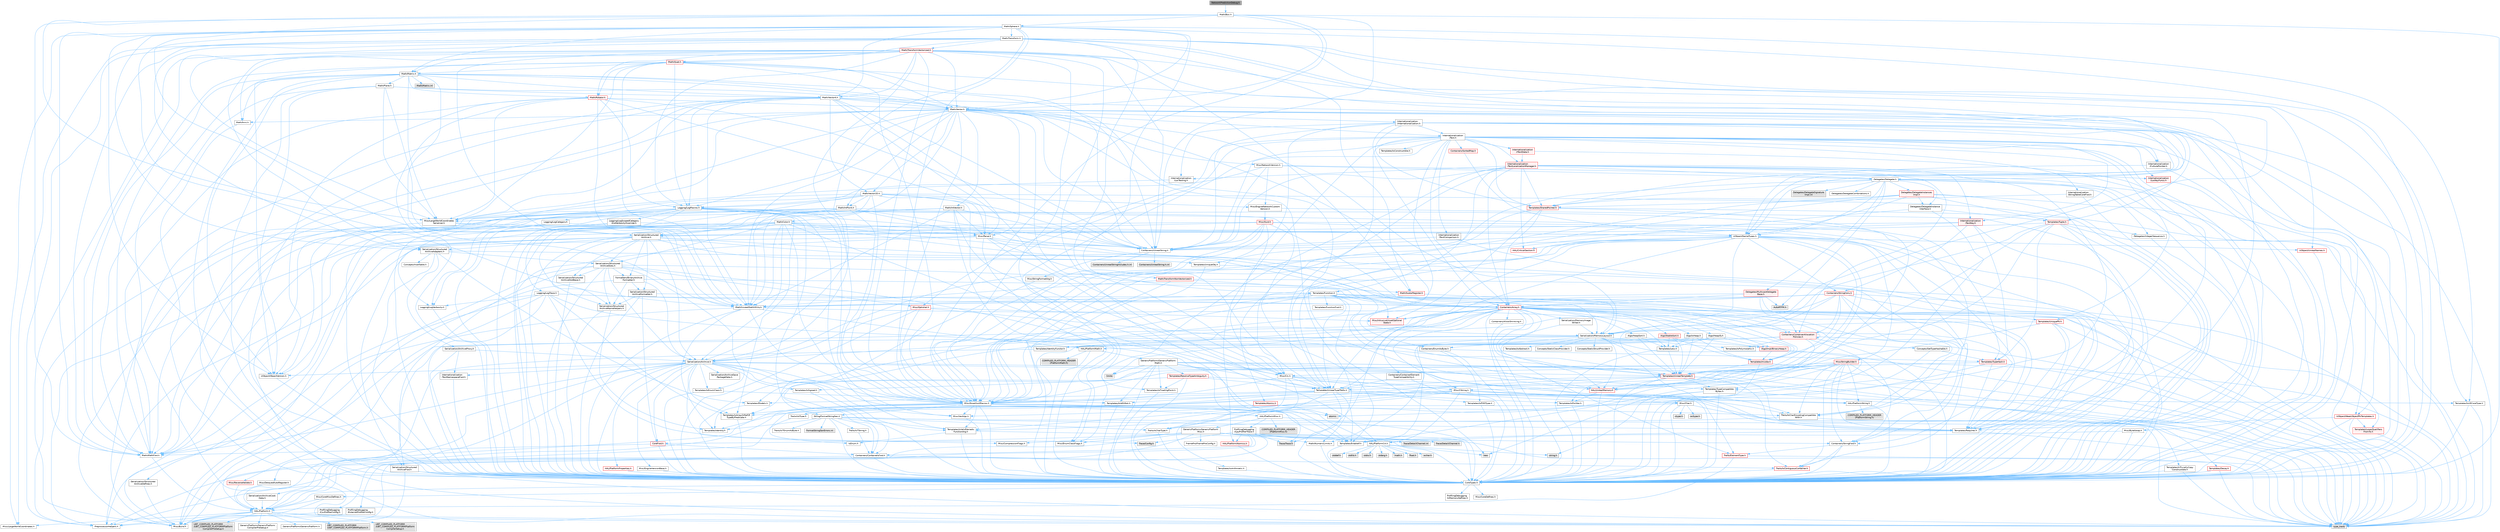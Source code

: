 digraph "NetworkPredictionDebug.h"
{
 // INTERACTIVE_SVG=YES
 // LATEX_PDF_SIZE
  bgcolor="transparent";
  edge [fontname=Helvetica,fontsize=10,labelfontname=Helvetica,labelfontsize=10];
  node [fontname=Helvetica,fontsize=10,shape=box,height=0.2,width=0.4];
  Node1 [id="Node000001",label="NetworkPredictionDebug.h",height=0.2,width=0.4,color="gray40", fillcolor="grey60", style="filled", fontcolor="black",tooltip=" "];
  Node1 -> Node2 [id="edge1_Node000001_Node000002",color="steelblue1",style="solid",tooltip=" "];
  Node2 [id="Node000002",label="Math/Box.h",height=0.2,width=0.4,color="grey40", fillcolor="white", style="filled",URL="$de/d0f/Box_8h.html",tooltip=" "];
  Node2 -> Node3 [id="edge2_Node000002_Node000003",color="steelblue1",style="solid",tooltip=" "];
  Node3 [id="Node000003",label="CoreTypes.h",height=0.2,width=0.4,color="grey40", fillcolor="white", style="filled",URL="$dc/dec/CoreTypes_8h.html",tooltip=" "];
  Node3 -> Node4 [id="edge3_Node000003_Node000004",color="steelblue1",style="solid",tooltip=" "];
  Node4 [id="Node000004",label="HAL/Platform.h",height=0.2,width=0.4,color="grey40", fillcolor="white", style="filled",URL="$d9/dd0/Platform_8h.html",tooltip=" "];
  Node4 -> Node5 [id="edge4_Node000004_Node000005",color="steelblue1",style="solid",tooltip=" "];
  Node5 [id="Node000005",label="Misc/Build.h",height=0.2,width=0.4,color="grey40", fillcolor="white", style="filled",URL="$d3/dbb/Build_8h.html",tooltip=" "];
  Node4 -> Node6 [id="edge5_Node000004_Node000006",color="steelblue1",style="solid",tooltip=" "];
  Node6 [id="Node000006",label="Misc/LargeWorldCoordinates.h",height=0.2,width=0.4,color="grey40", fillcolor="white", style="filled",URL="$d2/dcb/LargeWorldCoordinates_8h.html",tooltip=" "];
  Node4 -> Node7 [id="edge6_Node000004_Node000007",color="steelblue1",style="solid",tooltip=" "];
  Node7 [id="Node000007",label="type_traits",height=0.2,width=0.4,color="grey60", fillcolor="#E0E0E0", style="filled",tooltip=" "];
  Node4 -> Node8 [id="edge7_Node000004_Node000008",color="steelblue1",style="solid",tooltip=" "];
  Node8 [id="Node000008",label="PreprocessorHelpers.h",height=0.2,width=0.4,color="grey40", fillcolor="white", style="filled",URL="$db/ddb/PreprocessorHelpers_8h.html",tooltip=" "];
  Node4 -> Node9 [id="edge8_Node000004_Node000009",color="steelblue1",style="solid",tooltip=" "];
  Node9 [id="Node000009",label="UBT_COMPILED_PLATFORM\l/UBT_COMPILED_PLATFORMPlatform\lCompilerPreSetup.h",height=0.2,width=0.4,color="grey60", fillcolor="#E0E0E0", style="filled",tooltip=" "];
  Node4 -> Node10 [id="edge9_Node000004_Node000010",color="steelblue1",style="solid",tooltip=" "];
  Node10 [id="Node000010",label="GenericPlatform/GenericPlatform\lCompilerPreSetup.h",height=0.2,width=0.4,color="grey40", fillcolor="white", style="filled",URL="$d9/dc8/GenericPlatformCompilerPreSetup_8h.html",tooltip=" "];
  Node4 -> Node11 [id="edge10_Node000004_Node000011",color="steelblue1",style="solid",tooltip=" "];
  Node11 [id="Node000011",label="GenericPlatform/GenericPlatform.h",height=0.2,width=0.4,color="grey40", fillcolor="white", style="filled",URL="$d6/d84/GenericPlatform_8h.html",tooltip=" "];
  Node4 -> Node12 [id="edge11_Node000004_Node000012",color="steelblue1",style="solid",tooltip=" "];
  Node12 [id="Node000012",label="UBT_COMPILED_PLATFORM\l/UBT_COMPILED_PLATFORMPlatform.h",height=0.2,width=0.4,color="grey60", fillcolor="#E0E0E0", style="filled",tooltip=" "];
  Node4 -> Node13 [id="edge12_Node000004_Node000013",color="steelblue1",style="solid",tooltip=" "];
  Node13 [id="Node000013",label="UBT_COMPILED_PLATFORM\l/UBT_COMPILED_PLATFORMPlatform\lCompilerSetup.h",height=0.2,width=0.4,color="grey60", fillcolor="#E0E0E0", style="filled",tooltip=" "];
  Node3 -> Node14 [id="edge13_Node000003_Node000014",color="steelblue1",style="solid",tooltip=" "];
  Node14 [id="Node000014",label="ProfilingDebugging\l/UMemoryDefines.h",height=0.2,width=0.4,color="grey40", fillcolor="white", style="filled",URL="$d2/da2/UMemoryDefines_8h.html",tooltip=" "];
  Node3 -> Node15 [id="edge14_Node000003_Node000015",color="steelblue1",style="solid",tooltip=" "];
  Node15 [id="Node000015",label="Misc/CoreMiscDefines.h",height=0.2,width=0.4,color="grey40", fillcolor="white", style="filled",URL="$da/d38/CoreMiscDefines_8h.html",tooltip=" "];
  Node15 -> Node4 [id="edge15_Node000015_Node000004",color="steelblue1",style="solid",tooltip=" "];
  Node15 -> Node8 [id="edge16_Node000015_Node000008",color="steelblue1",style="solid",tooltip=" "];
  Node3 -> Node16 [id="edge17_Node000003_Node000016",color="steelblue1",style="solid",tooltip=" "];
  Node16 [id="Node000016",label="Misc/CoreDefines.h",height=0.2,width=0.4,color="grey40", fillcolor="white", style="filled",URL="$d3/dd2/CoreDefines_8h.html",tooltip=" "];
  Node2 -> Node17 [id="edge18_Node000002_Node000017",color="steelblue1",style="solid",tooltip=" "];
  Node17 [id="Node000017",label="Misc/AssertionMacros.h",height=0.2,width=0.4,color="grey40", fillcolor="white", style="filled",URL="$d0/dfa/AssertionMacros_8h.html",tooltip=" "];
  Node17 -> Node3 [id="edge19_Node000017_Node000003",color="steelblue1",style="solid",tooltip=" "];
  Node17 -> Node4 [id="edge20_Node000017_Node000004",color="steelblue1",style="solid",tooltip=" "];
  Node17 -> Node18 [id="edge21_Node000017_Node000018",color="steelblue1",style="solid",tooltip=" "];
  Node18 [id="Node000018",label="HAL/PlatformMisc.h",height=0.2,width=0.4,color="grey40", fillcolor="white", style="filled",URL="$d0/df5/PlatformMisc_8h.html",tooltip=" "];
  Node18 -> Node3 [id="edge22_Node000018_Node000003",color="steelblue1",style="solid",tooltip=" "];
  Node18 -> Node19 [id="edge23_Node000018_Node000019",color="steelblue1",style="solid",tooltip=" "];
  Node19 [id="Node000019",label="GenericPlatform/GenericPlatform\lMisc.h",height=0.2,width=0.4,color="grey40", fillcolor="white", style="filled",URL="$db/d9a/GenericPlatformMisc_8h.html",tooltip=" "];
  Node19 -> Node20 [id="edge24_Node000019_Node000020",color="steelblue1",style="solid",tooltip=" "];
  Node20 [id="Node000020",label="Containers/StringFwd.h",height=0.2,width=0.4,color="grey40", fillcolor="white", style="filled",URL="$df/d37/StringFwd_8h.html",tooltip=" "];
  Node20 -> Node3 [id="edge25_Node000020_Node000003",color="steelblue1",style="solid",tooltip=" "];
  Node20 -> Node21 [id="edge26_Node000020_Node000021",color="steelblue1",style="solid",tooltip=" "];
  Node21 [id="Node000021",label="Traits/ElementType.h",height=0.2,width=0.4,color="red", fillcolor="#FFF0F0", style="filled",URL="$d5/d4f/ElementType_8h.html",tooltip=" "];
  Node21 -> Node4 [id="edge27_Node000021_Node000004",color="steelblue1",style="solid",tooltip=" "];
  Node21 -> Node7 [id="edge28_Node000021_Node000007",color="steelblue1",style="solid",tooltip=" "];
  Node20 -> Node23 [id="edge29_Node000020_Node000023",color="steelblue1",style="solid",tooltip=" "];
  Node23 [id="Node000023",label="Traits/IsContiguousContainer.h",height=0.2,width=0.4,color="red", fillcolor="#FFF0F0", style="filled",URL="$d5/d3c/IsContiguousContainer_8h.html",tooltip=" "];
  Node23 -> Node3 [id="edge30_Node000023_Node000003",color="steelblue1",style="solid",tooltip=" "];
  Node19 -> Node25 [id="edge31_Node000019_Node000025",color="steelblue1",style="solid",tooltip=" "];
  Node25 [id="Node000025",label="CoreFwd.h",height=0.2,width=0.4,color="red", fillcolor="#FFF0F0", style="filled",URL="$d1/d1e/CoreFwd_8h.html",tooltip=" "];
  Node25 -> Node3 [id="edge32_Node000025_Node000003",color="steelblue1",style="solid",tooltip=" "];
  Node25 -> Node26 [id="edge33_Node000025_Node000026",color="steelblue1",style="solid",tooltip=" "];
  Node26 [id="Node000026",label="Containers/ContainersFwd.h",height=0.2,width=0.4,color="grey40", fillcolor="white", style="filled",URL="$d4/d0a/ContainersFwd_8h.html",tooltip=" "];
  Node26 -> Node4 [id="edge34_Node000026_Node000004",color="steelblue1",style="solid",tooltip=" "];
  Node26 -> Node3 [id="edge35_Node000026_Node000003",color="steelblue1",style="solid",tooltip=" "];
  Node26 -> Node23 [id="edge36_Node000026_Node000023",color="steelblue1",style="solid",tooltip=" "];
  Node25 -> Node27 [id="edge37_Node000025_Node000027",color="steelblue1",style="solid",tooltip=" "];
  Node27 [id="Node000027",label="Math/MathFwd.h",height=0.2,width=0.4,color="grey40", fillcolor="white", style="filled",URL="$d2/d10/MathFwd_8h.html",tooltip=" "];
  Node27 -> Node4 [id="edge38_Node000027_Node000004",color="steelblue1",style="solid",tooltip=" "];
  Node19 -> Node3 [id="edge39_Node000019_Node000003",color="steelblue1",style="solid",tooltip=" "];
  Node19 -> Node29 [id="edge40_Node000019_Node000029",color="steelblue1",style="solid",tooltip=" "];
  Node29 [id="Node000029",label="FramePro/FrameProConfig.h",height=0.2,width=0.4,color="grey40", fillcolor="white", style="filled",URL="$d7/d90/FrameProConfig_8h.html",tooltip=" "];
  Node19 -> Node30 [id="edge41_Node000019_Node000030",color="steelblue1",style="solid",tooltip=" "];
  Node30 [id="Node000030",label="HAL/PlatformCrt.h",height=0.2,width=0.4,color="grey40", fillcolor="white", style="filled",URL="$d8/d75/PlatformCrt_8h.html",tooltip=" "];
  Node30 -> Node31 [id="edge42_Node000030_Node000031",color="steelblue1",style="solid",tooltip=" "];
  Node31 [id="Node000031",label="new",height=0.2,width=0.4,color="grey60", fillcolor="#E0E0E0", style="filled",tooltip=" "];
  Node30 -> Node32 [id="edge43_Node000030_Node000032",color="steelblue1",style="solid",tooltip=" "];
  Node32 [id="Node000032",label="wchar.h",height=0.2,width=0.4,color="grey60", fillcolor="#E0E0E0", style="filled",tooltip=" "];
  Node30 -> Node33 [id="edge44_Node000030_Node000033",color="steelblue1",style="solid",tooltip=" "];
  Node33 [id="Node000033",label="stddef.h",height=0.2,width=0.4,color="grey60", fillcolor="#E0E0E0", style="filled",tooltip=" "];
  Node30 -> Node34 [id="edge45_Node000030_Node000034",color="steelblue1",style="solid",tooltip=" "];
  Node34 [id="Node000034",label="stdlib.h",height=0.2,width=0.4,color="grey60", fillcolor="#E0E0E0", style="filled",tooltip=" "];
  Node30 -> Node35 [id="edge46_Node000030_Node000035",color="steelblue1",style="solid",tooltip=" "];
  Node35 [id="Node000035",label="stdio.h",height=0.2,width=0.4,color="grey60", fillcolor="#E0E0E0", style="filled",tooltip=" "];
  Node30 -> Node36 [id="edge47_Node000030_Node000036",color="steelblue1",style="solid",tooltip=" "];
  Node36 [id="Node000036",label="stdarg.h",height=0.2,width=0.4,color="grey60", fillcolor="#E0E0E0", style="filled",tooltip=" "];
  Node30 -> Node37 [id="edge48_Node000030_Node000037",color="steelblue1",style="solid",tooltip=" "];
  Node37 [id="Node000037",label="math.h",height=0.2,width=0.4,color="grey60", fillcolor="#E0E0E0", style="filled",tooltip=" "];
  Node30 -> Node38 [id="edge49_Node000030_Node000038",color="steelblue1",style="solid",tooltip=" "];
  Node38 [id="Node000038",label="float.h",height=0.2,width=0.4,color="grey60", fillcolor="#E0E0E0", style="filled",tooltip=" "];
  Node30 -> Node39 [id="edge50_Node000030_Node000039",color="steelblue1",style="solid",tooltip=" "];
  Node39 [id="Node000039",label="string.h",height=0.2,width=0.4,color="grey60", fillcolor="#E0E0E0", style="filled",tooltip=" "];
  Node19 -> Node40 [id="edge51_Node000019_Node000040",color="steelblue1",style="solid",tooltip=" "];
  Node40 [id="Node000040",label="Math/NumericLimits.h",height=0.2,width=0.4,color="grey40", fillcolor="white", style="filled",URL="$df/d1b/NumericLimits_8h.html",tooltip=" "];
  Node40 -> Node3 [id="edge52_Node000040_Node000003",color="steelblue1",style="solid",tooltip=" "];
  Node19 -> Node41 [id="edge53_Node000019_Node000041",color="steelblue1",style="solid",tooltip=" "];
  Node41 [id="Node000041",label="Misc/CompressionFlags.h",height=0.2,width=0.4,color="grey40", fillcolor="white", style="filled",URL="$d9/d76/CompressionFlags_8h.html",tooltip=" "];
  Node19 -> Node42 [id="edge54_Node000019_Node000042",color="steelblue1",style="solid",tooltip=" "];
  Node42 [id="Node000042",label="Misc/EnumClassFlags.h",height=0.2,width=0.4,color="grey40", fillcolor="white", style="filled",URL="$d8/de7/EnumClassFlags_8h.html",tooltip=" "];
  Node19 -> Node43 [id="edge55_Node000019_Node000043",color="steelblue1",style="solid",tooltip=" "];
  Node43 [id="Node000043",label="ProfilingDebugging\l/CsvProfilerConfig.h",height=0.2,width=0.4,color="grey40", fillcolor="white", style="filled",URL="$d3/d88/CsvProfilerConfig_8h.html",tooltip=" "];
  Node43 -> Node5 [id="edge56_Node000043_Node000005",color="steelblue1",style="solid",tooltip=" "];
  Node19 -> Node44 [id="edge57_Node000019_Node000044",color="steelblue1",style="solid",tooltip=" "];
  Node44 [id="Node000044",label="ProfilingDebugging\l/ExternalProfilerConfig.h",height=0.2,width=0.4,color="grey40", fillcolor="white", style="filled",URL="$d3/dbb/ExternalProfilerConfig_8h.html",tooltip=" "];
  Node44 -> Node5 [id="edge58_Node000044_Node000005",color="steelblue1",style="solid",tooltip=" "];
  Node18 -> Node45 [id="edge59_Node000018_Node000045",color="steelblue1",style="solid",tooltip=" "];
  Node45 [id="Node000045",label="COMPILED_PLATFORM_HEADER\l(PlatformMisc.h)",height=0.2,width=0.4,color="grey60", fillcolor="#E0E0E0", style="filled",tooltip=" "];
  Node18 -> Node46 [id="edge60_Node000018_Node000046",color="steelblue1",style="solid",tooltip=" "];
  Node46 [id="Node000046",label="ProfilingDebugging\l/CpuProfilerTrace.h",height=0.2,width=0.4,color="grey40", fillcolor="white", style="filled",URL="$da/dcb/CpuProfilerTrace_8h.html",tooltip=" "];
  Node46 -> Node3 [id="edge61_Node000046_Node000003",color="steelblue1",style="solid",tooltip=" "];
  Node46 -> Node26 [id="edge62_Node000046_Node000026",color="steelblue1",style="solid",tooltip=" "];
  Node46 -> Node47 [id="edge63_Node000046_Node000047",color="steelblue1",style="solid",tooltip=" "];
  Node47 [id="Node000047",label="HAL/PlatformAtomics.h",height=0.2,width=0.4,color="red", fillcolor="#FFF0F0", style="filled",URL="$d3/d36/PlatformAtomics_8h.html",tooltip=" "];
  Node47 -> Node3 [id="edge64_Node000047_Node000003",color="steelblue1",style="solid",tooltip=" "];
  Node46 -> Node8 [id="edge65_Node000046_Node000008",color="steelblue1",style="solid",tooltip=" "];
  Node46 -> Node5 [id="edge66_Node000046_Node000005",color="steelblue1",style="solid",tooltip=" "];
  Node46 -> Node50 [id="edge67_Node000046_Node000050",color="steelblue1",style="solid",tooltip=" "];
  Node50 [id="Node000050",label="Trace/Config.h",height=0.2,width=0.4,color="grey60", fillcolor="#E0E0E0", style="filled",tooltip=" "];
  Node46 -> Node51 [id="edge68_Node000046_Node000051",color="steelblue1",style="solid",tooltip=" "];
  Node51 [id="Node000051",label="Trace/Detail/Channel.h",height=0.2,width=0.4,color="grey60", fillcolor="#E0E0E0", style="filled",tooltip=" "];
  Node46 -> Node52 [id="edge69_Node000046_Node000052",color="steelblue1",style="solid",tooltip=" "];
  Node52 [id="Node000052",label="Trace/Detail/Channel.inl",height=0.2,width=0.4,color="grey60", fillcolor="#E0E0E0", style="filled",tooltip=" "];
  Node46 -> Node53 [id="edge70_Node000046_Node000053",color="steelblue1",style="solid",tooltip=" "];
  Node53 [id="Node000053",label="Trace/Trace.h",height=0.2,width=0.4,color="grey60", fillcolor="#E0E0E0", style="filled",tooltip=" "];
  Node17 -> Node8 [id="edge71_Node000017_Node000008",color="steelblue1",style="solid",tooltip=" "];
  Node17 -> Node54 [id="edge72_Node000017_Node000054",color="steelblue1",style="solid",tooltip=" "];
  Node54 [id="Node000054",label="Templates/EnableIf.h",height=0.2,width=0.4,color="grey40", fillcolor="white", style="filled",URL="$d7/d60/EnableIf_8h.html",tooltip=" "];
  Node54 -> Node3 [id="edge73_Node000054_Node000003",color="steelblue1",style="solid",tooltip=" "];
  Node17 -> Node55 [id="edge74_Node000017_Node000055",color="steelblue1",style="solid",tooltip=" "];
  Node55 [id="Node000055",label="Templates/IsArrayOrRefOf\lTypeByPredicate.h",height=0.2,width=0.4,color="grey40", fillcolor="white", style="filled",URL="$d6/da1/IsArrayOrRefOfTypeByPredicate_8h.html",tooltip=" "];
  Node55 -> Node3 [id="edge75_Node000055_Node000003",color="steelblue1",style="solid",tooltip=" "];
  Node17 -> Node56 [id="edge76_Node000017_Node000056",color="steelblue1",style="solid",tooltip=" "];
  Node56 [id="Node000056",label="Templates/IsValidVariadic\lFunctionArg.h",height=0.2,width=0.4,color="grey40", fillcolor="white", style="filled",URL="$d0/dc8/IsValidVariadicFunctionArg_8h.html",tooltip=" "];
  Node56 -> Node3 [id="edge77_Node000056_Node000003",color="steelblue1",style="solid",tooltip=" "];
  Node56 -> Node57 [id="edge78_Node000056_Node000057",color="steelblue1",style="solid",tooltip=" "];
  Node57 [id="Node000057",label="IsEnum.h",height=0.2,width=0.4,color="grey40", fillcolor="white", style="filled",URL="$d4/de5/IsEnum_8h.html",tooltip=" "];
  Node56 -> Node7 [id="edge79_Node000056_Node000007",color="steelblue1",style="solid",tooltip=" "];
  Node17 -> Node58 [id="edge80_Node000017_Node000058",color="steelblue1",style="solid",tooltip=" "];
  Node58 [id="Node000058",label="Traits/IsCharEncodingCompatible\lWith.h",height=0.2,width=0.4,color="grey40", fillcolor="white", style="filled",URL="$df/dd1/IsCharEncodingCompatibleWith_8h.html",tooltip=" "];
  Node58 -> Node7 [id="edge81_Node000058_Node000007",color="steelblue1",style="solid",tooltip=" "];
  Node58 -> Node59 [id="edge82_Node000058_Node000059",color="steelblue1",style="solid",tooltip=" "];
  Node59 [id="Node000059",label="Traits/IsCharType.h",height=0.2,width=0.4,color="grey40", fillcolor="white", style="filled",URL="$db/d51/IsCharType_8h.html",tooltip=" "];
  Node59 -> Node3 [id="edge83_Node000059_Node000003",color="steelblue1",style="solid",tooltip=" "];
  Node17 -> Node60 [id="edge84_Node000017_Node000060",color="steelblue1",style="solid",tooltip=" "];
  Node60 [id="Node000060",label="Misc/VarArgs.h",height=0.2,width=0.4,color="grey40", fillcolor="white", style="filled",URL="$d5/d6f/VarArgs_8h.html",tooltip=" "];
  Node60 -> Node3 [id="edge85_Node000060_Node000003",color="steelblue1",style="solid",tooltip=" "];
  Node17 -> Node61 [id="edge86_Node000017_Node000061",color="steelblue1",style="solid",tooltip=" "];
  Node61 [id="Node000061",label="String/FormatStringSan.h",height=0.2,width=0.4,color="grey40", fillcolor="white", style="filled",URL="$d3/d8b/FormatStringSan_8h.html",tooltip=" "];
  Node61 -> Node7 [id="edge87_Node000061_Node000007",color="steelblue1",style="solid",tooltip=" "];
  Node61 -> Node3 [id="edge88_Node000061_Node000003",color="steelblue1",style="solid",tooltip=" "];
  Node61 -> Node62 [id="edge89_Node000061_Node000062",color="steelblue1",style="solid",tooltip=" "];
  Node62 [id="Node000062",label="Templates/Requires.h",height=0.2,width=0.4,color="grey40", fillcolor="white", style="filled",URL="$dc/d96/Requires_8h.html",tooltip=" "];
  Node62 -> Node54 [id="edge90_Node000062_Node000054",color="steelblue1",style="solid",tooltip=" "];
  Node62 -> Node7 [id="edge91_Node000062_Node000007",color="steelblue1",style="solid",tooltip=" "];
  Node61 -> Node63 [id="edge92_Node000061_Node000063",color="steelblue1",style="solid",tooltip=" "];
  Node63 [id="Node000063",label="Templates/Identity.h",height=0.2,width=0.4,color="grey40", fillcolor="white", style="filled",URL="$d0/dd5/Identity_8h.html",tooltip=" "];
  Node61 -> Node56 [id="edge93_Node000061_Node000056",color="steelblue1",style="solid",tooltip=" "];
  Node61 -> Node59 [id="edge94_Node000061_Node000059",color="steelblue1",style="solid",tooltip=" "];
  Node61 -> Node64 [id="edge95_Node000061_Node000064",color="steelblue1",style="solid",tooltip=" "];
  Node64 [id="Node000064",label="Traits/IsTEnumAsByte.h",height=0.2,width=0.4,color="grey40", fillcolor="white", style="filled",URL="$d1/de6/IsTEnumAsByte_8h.html",tooltip=" "];
  Node61 -> Node65 [id="edge96_Node000061_Node000065",color="steelblue1",style="solid",tooltip=" "];
  Node65 [id="Node000065",label="Traits/IsTString.h",height=0.2,width=0.4,color="grey40", fillcolor="white", style="filled",URL="$d0/df8/IsTString_8h.html",tooltip=" "];
  Node65 -> Node26 [id="edge97_Node000065_Node000026",color="steelblue1",style="solid",tooltip=" "];
  Node61 -> Node26 [id="edge98_Node000061_Node000026",color="steelblue1",style="solid",tooltip=" "];
  Node61 -> Node66 [id="edge99_Node000061_Node000066",color="steelblue1",style="solid",tooltip=" "];
  Node66 [id="Node000066",label="FormatStringSanErrors.inl",height=0.2,width=0.4,color="grey60", fillcolor="#E0E0E0", style="filled",tooltip=" "];
  Node17 -> Node67 [id="edge100_Node000017_Node000067",color="steelblue1",style="solid",tooltip=" "];
  Node67 [id="Node000067",label="atomic",height=0.2,width=0.4,color="grey60", fillcolor="#E0E0E0", style="filled",tooltip=" "];
  Node2 -> Node27 [id="edge101_Node000002_Node000027",color="steelblue1",style="solid",tooltip=" "];
  Node2 -> Node68 [id="edge102_Node000002_Node000068",color="steelblue1",style="solid",tooltip=" "];
  Node68 [id="Node000068",label="Math/UnrealMathUtility.h",height=0.2,width=0.4,color="grey40", fillcolor="white", style="filled",URL="$db/db8/UnrealMathUtility_8h.html",tooltip=" "];
  Node68 -> Node3 [id="edge103_Node000068_Node000003",color="steelblue1",style="solid",tooltip=" "];
  Node68 -> Node17 [id="edge104_Node000068_Node000017",color="steelblue1",style="solid",tooltip=" "];
  Node68 -> Node69 [id="edge105_Node000068_Node000069",color="steelblue1",style="solid",tooltip=" "];
  Node69 [id="Node000069",label="HAL/PlatformMath.h",height=0.2,width=0.4,color="grey40", fillcolor="white", style="filled",URL="$dc/d53/PlatformMath_8h.html",tooltip=" "];
  Node69 -> Node3 [id="edge106_Node000069_Node000003",color="steelblue1",style="solid",tooltip=" "];
  Node69 -> Node70 [id="edge107_Node000069_Node000070",color="steelblue1",style="solid",tooltip=" "];
  Node70 [id="Node000070",label="GenericPlatform/GenericPlatform\lMath.h",height=0.2,width=0.4,color="grey40", fillcolor="white", style="filled",URL="$d5/d79/GenericPlatformMath_8h.html",tooltip=" "];
  Node70 -> Node3 [id="edge108_Node000070_Node000003",color="steelblue1",style="solid",tooltip=" "];
  Node70 -> Node26 [id="edge109_Node000070_Node000026",color="steelblue1",style="solid",tooltip=" "];
  Node70 -> Node30 [id="edge110_Node000070_Node000030",color="steelblue1",style="solid",tooltip=" "];
  Node70 -> Node71 [id="edge111_Node000070_Node000071",color="steelblue1",style="solid",tooltip=" "];
  Node71 [id="Node000071",label="Templates/AndOrNot.h",height=0.2,width=0.4,color="grey40", fillcolor="white", style="filled",URL="$db/d0a/AndOrNot_8h.html",tooltip=" "];
  Node71 -> Node3 [id="edge112_Node000071_Node000003",color="steelblue1",style="solid",tooltip=" "];
  Node70 -> Node72 [id="edge113_Node000070_Node000072",color="steelblue1",style="solid",tooltip=" "];
  Node72 [id="Node000072",label="Templates/Decay.h",height=0.2,width=0.4,color="red", fillcolor="#FFF0F0", style="filled",URL="$dd/d0f/Decay_8h.html",tooltip=" "];
  Node72 -> Node3 [id="edge114_Node000072_Node000003",color="steelblue1",style="solid",tooltip=" "];
  Node72 -> Node7 [id="edge115_Node000072_Node000007",color="steelblue1",style="solid",tooltip=" "];
  Node70 -> Node74 [id="edge116_Node000070_Node000074",color="steelblue1",style="solid",tooltip=" "];
  Node74 [id="Node000074",label="Templates/IsFloatingPoint.h",height=0.2,width=0.4,color="grey40", fillcolor="white", style="filled",URL="$d3/d11/IsFloatingPoint_8h.html",tooltip=" "];
  Node74 -> Node3 [id="edge117_Node000074_Node000003",color="steelblue1",style="solid",tooltip=" "];
  Node70 -> Node75 [id="edge118_Node000070_Node000075",color="steelblue1",style="solid",tooltip=" "];
  Node75 [id="Node000075",label="Templates/UnrealTypeTraits.h",height=0.2,width=0.4,color="grey40", fillcolor="white", style="filled",URL="$d2/d2d/UnrealTypeTraits_8h.html",tooltip=" "];
  Node75 -> Node3 [id="edge119_Node000075_Node000003",color="steelblue1",style="solid",tooltip=" "];
  Node75 -> Node76 [id="edge120_Node000075_Node000076",color="steelblue1",style="solid",tooltip=" "];
  Node76 [id="Node000076",label="Templates/IsPointer.h",height=0.2,width=0.4,color="grey40", fillcolor="white", style="filled",URL="$d7/d05/IsPointer_8h.html",tooltip=" "];
  Node76 -> Node3 [id="edge121_Node000076_Node000003",color="steelblue1",style="solid",tooltip=" "];
  Node75 -> Node17 [id="edge122_Node000075_Node000017",color="steelblue1",style="solid",tooltip=" "];
  Node75 -> Node71 [id="edge123_Node000075_Node000071",color="steelblue1",style="solid",tooltip=" "];
  Node75 -> Node54 [id="edge124_Node000075_Node000054",color="steelblue1",style="solid",tooltip=" "];
  Node75 -> Node77 [id="edge125_Node000075_Node000077",color="steelblue1",style="solid",tooltip=" "];
  Node77 [id="Node000077",label="Templates/IsArithmetic.h",height=0.2,width=0.4,color="grey40", fillcolor="white", style="filled",URL="$d2/d5d/IsArithmetic_8h.html",tooltip=" "];
  Node77 -> Node3 [id="edge126_Node000077_Node000003",color="steelblue1",style="solid",tooltip=" "];
  Node75 -> Node57 [id="edge127_Node000075_Node000057",color="steelblue1",style="solid",tooltip=" "];
  Node75 -> Node78 [id="edge128_Node000075_Node000078",color="steelblue1",style="solid",tooltip=" "];
  Node78 [id="Node000078",label="Templates/Models.h",height=0.2,width=0.4,color="grey40", fillcolor="white", style="filled",URL="$d3/d0c/Models_8h.html",tooltip=" "];
  Node78 -> Node63 [id="edge129_Node000078_Node000063",color="steelblue1",style="solid",tooltip=" "];
  Node75 -> Node79 [id="edge130_Node000075_Node000079",color="steelblue1",style="solid",tooltip=" "];
  Node79 [id="Node000079",label="Templates/IsPODType.h",height=0.2,width=0.4,color="grey40", fillcolor="white", style="filled",URL="$d7/db1/IsPODType_8h.html",tooltip=" "];
  Node79 -> Node3 [id="edge131_Node000079_Node000003",color="steelblue1",style="solid",tooltip=" "];
  Node75 -> Node80 [id="edge132_Node000075_Node000080",color="steelblue1",style="solid",tooltip=" "];
  Node80 [id="Node000080",label="Templates/IsUECoreType.h",height=0.2,width=0.4,color="grey40", fillcolor="white", style="filled",URL="$d1/db8/IsUECoreType_8h.html",tooltip=" "];
  Node80 -> Node3 [id="edge133_Node000080_Node000003",color="steelblue1",style="solid",tooltip=" "];
  Node80 -> Node7 [id="edge134_Node000080_Node000007",color="steelblue1",style="solid",tooltip=" "];
  Node75 -> Node81 [id="edge135_Node000075_Node000081",color="steelblue1",style="solid",tooltip=" "];
  Node81 [id="Node000081",label="Templates/IsTriviallyCopy\lConstructible.h",height=0.2,width=0.4,color="grey40", fillcolor="white", style="filled",URL="$d3/d78/IsTriviallyCopyConstructible_8h.html",tooltip=" "];
  Node81 -> Node3 [id="edge136_Node000081_Node000003",color="steelblue1",style="solid",tooltip=" "];
  Node81 -> Node7 [id="edge137_Node000081_Node000007",color="steelblue1",style="solid",tooltip=" "];
  Node70 -> Node62 [id="edge138_Node000070_Node000062",color="steelblue1",style="solid",tooltip=" "];
  Node70 -> Node82 [id="edge139_Node000070_Node000082",color="steelblue1",style="solid",tooltip=" "];
  Node82 [id="Node000082",label="Templates/ResolveTypeAmbiguity.h",height=0.2,width=0.4,color="red", fillcolor="#FFF0F0", style="filled",URL="$df/d1f/ResolveTypeAmbiguity_8h.html",tooltip=" "];
  Node82 -> Node3 [id="edge140_Node000082_Node000003",color="steelblue1",style="solid",tooltip=" "];
  Node82 -> Node74 [id="edge141_Node000082_Node000074",color="steelblue1",style="solid",tooltip=" "];
  Node82 -> Node75 [id="edge142_Node000082_Node000075",color="steelblue1",style="solid",tooltip=" "];
  Node82 -> Node83 [id="edge143_Node000082_Node000083",color="steelblue1",style="solid",tooltip=" "];
  Node83 [id="Node000083",label="Templates/IsSigned.h",height=0.2,width=0.4,color="grey40", fillcolor="white", style="filled",URL="$d8/dd8/IsSigned_8h.html",tooltip=" "];
  Node83 -> Node3 [id="edge144_Node000083_Node000003",color="steelblue1",style="solid",tooltip=" "];
  Node82 -> Node62 [id="edge145_Node000082_Node000062",color="steelblue1",style="solid",tooltip=" "];
  Node70 -> Node85 [id="edge146_Node000070_Node000085",color="steelblue1",style="solid",tooltip=" "];
  Node85 [id="Node000085",label="Templates/TypeCompatible\lBytes.h",height=0.2,width=0.4,color="grey40", fillcolor="white", style="filled",URL="$df/d0a/TypeCompatibleBytes_8h.html",tooltip=" "];
  Node85 -> Node3 [id="edge147_Node000085_Node000003",color="steelblue1",style="solid",tooltip=" "];
  Node85 -> Node39 [id="edge148_Node000085_Node000039",color="steelblue1",style="solid",tooltip=" "];
  Node85 -> Node31 [id="edge149_Node000085_Node000031",color="steelblue1",style="solid",tooltip=" "];
  Node85 -> Node7 [id="edge150_Node000085_Node000007",color="steelblue1",style="solid",tooltip=" "];
  Node70 -> Node86 [id="edge151_Node000070_Node000086",color="steelblue1",style="solid",tooltip=" "];
  Node86 [id="Node000086",label="limits",height=0.2,width=0.4,color="grey60", fillcolor="#E0E0E0", style="filled",tooltip=" "];
  Node70 -> Node7 [id="edge152_Node000070_Node000007",color="steelblue1",style="solid",tooltip=" "];
  Node69 -> Node87 [id="edge153_Node000069_Node000087",color="steelblue1",style="solid",tooltip=" "];
  Node87 [id="Node000087",label="COMPILED_PLATFORM_HEADER\l(PlatformMath.h)",height=0.2,width=0.4,color="grey60", fillcolor="#E0E0E0", style="filled",tooltip=" "];
  Node68 -> Node27 [id="edge154_Node000068_Node000027",color="steelblue1",style="solid",tooltip=" "];
  Node68 -> Node63 [id="edge155_Node000068_Node000063",color="steelblue1",style="solid",tooltip=" "];
  Node68 -> Node62 [id="edge156_Node000068_Node000062",color="steelblue1",style="solid",tooltip=" "];
  Node2 -> Node88 [id="edge157_Node000002_Node000088",color="steelblue1",style="solid",tooltip=" "];
  Node88 [id="Node000088",label="Containers/UnrealString.h",height=0.2,width=0.4,color="grey40", fillcolor="white", style="filled",URL="$d5/dba/UnrealString_8h.html",tooltip=" "];
  Node88 -> Node89 [id="edge158_Node000088_Node000089",color="steelblue1",style="solid",tooltip=" "];
  Node89 [id="Node000089",label="Containers/UnrealStringIncludes.h.inl",height=0.2,width=0.4,color="grey60", fillcolor="#E0E0E0", style="filled",tooltip=" "];
  Node88 -> Node90 [id="edge159_Node000088_Node000090",color="steelblue1",style="solid",tooltip=" "];
  Node90 [id="Node000090",label="Containers/UnrealString.h.inl",height=0.2,width=0.4,color="grey60", fillcolor="#E0E0E0", style="filled",tooltip=" "];
  Node88 -> Node91 [id="edge160_Node000088_Node000091",color="steelblue1",style="solid",tooltip=" "];
  Node91 [id="Node000091",label="Misc/StringFormatArg.h",height=0.2,width=0.4,color="grey40", fillcolor="white", style="filled",URL="$d2/d16/StringFormatArg_8h.html",tooltip=" "];
  Node91 -> Node26 [id="edge161_Node000091_Node000026",color="steelblue1",style="solid",tooltip=" "];
  Node2 -> Node92 [id="edge162_Node000002_Node000092",color="steelblue1",style="solid",tooltip=" "];
  Node92 [id="Node000092",label="Math/Vector.h",height=0.2,width=0.4,color="grey40", fillcolor="white", style="filled",URL="$d6/dbe/Vector_8h.html",tooltip=" "];
  Node92 -> Node3 [id="edge163_Node000092_Node000003",color="steelblue1",style="solid",tooltip=" "];
  Node92 -> Node17 [id="edge164_Node000092_Node000017",color="steelblue1",style="solid",tooltip=" "];
  Node92 -> Node27 [id="edge165_Node000092_Node000027",color="steelblue1",style="solid",tooltip=" "];
  Node92 -> Node40 [id="edge166_Node000092_Node000040",color="steelblue1",style="solid",tooltip=" "];
  Node92 -> Node93 [id="edge167_Node000092_Node000093",color="steelblue1",style="solid",tooltip=" "];
  Node93 [id="Node000093",label="Misc/Crc.h",height=0.2,width=0.4,color="grey40", fillcolor="white", style="filled",URL="$d4/dd2/Crc_8h.html",tooltip=" "];
  Node93 -> Node3 [id="edge168_Node000093_Node000003",color="steelblue1",style="solid",tooltip=" "];
  Node93 -> Node94 [id="edge169_Node000093_Node000094",color="steelblue1",style="solid",tooltip=" "];
  Node94 [id="Node000094",label="HAL/PlatformString.h",height=0.2,width=0.4,color="grey40", fillcolor="white", style="filled",URL="$db/db5/PlatformString_8h.html",tooltip=" "];
  Node94 -> Node3 [id="edge170_Node000094_Node000003",color="steelblue1",style="solid",tooltip=" "];
  Node94 -> Node95 [id="edge171_Node000094_Node000095",color="steelblue1",style="solid",tooltip=" "];
  Node95 [id="Node000095",label="COMPILED_PLATFORM_HEADER\l(PlatformString.h)",height=0.2,width=0.4,color="grey60", fillcolor="#E0E0E0", style="filled",tooltip=" "];
  Node93 -> Node17 [id="edge172_Node000093_Node000017",color="steelblue1",style="solid",tooltip=" "];
  Node93 -> Node96 [id="edge173_Node000093_Node000096",color="steelblue1",style="solid",tooltip=" "];
  Node96 [id="Node000096",label="Misc/CString.h",height=0.2,width=0.4,color="grey40", fillcolor="white", style="filled",URL="$d2/d49/CString_8h.html",tooltip=" "];
  Node96 -> Node3 [id="edge174_Node000096_Node000003",color="steelblue1",style="solid",tooltip=" "];
  Node96 -> Node30 [id="edge175_Node000096_Node000030",color="steelblue1",style="solid",tooltip=" "];
  Node96 -> Node94 [id="edge176_Node000096_Node000094",color="steelblue1",style="solid",tooltip=" "];
  Node96 -> Node17 [id="edge177_Node000096_Node000017",color="steelblue1",style="solid",tooltip=" "];
  Node96 -> Node97 [id="edge178_Node000096_Node000097",color="steelblue1",style="solid",tooltip=" "];
  Node97 [id="Node000097",label="Misc/Char.h",height=0.2,width=0.4,color="grey40", fillcolor="white", style="filled",URL="$d0/d58/Char_8h.html",tooltip=" "];
  Node97 -> Node3 [id="edge179_Node000097_Node000003",color="steelblue1",style="solid",tooltip=" "];
  Node97 -> Node98 [id="edge180_Node000097_Node000098",color="steelblue1",style="solid",tooltip=" "];
  Node98 [id="Node000098",label="Traits/IntType.h",height=0.2,width=0.4,color="grey40", fillcolor="white", style="filled",URL="$d7/deb/IntType_8h.html",tooltip=" "];
  Node98 -> Node4 [id="edge181_Node000098_Node000004",color="steelblue1",style="solid",tooltip=" "];
  Node97 -> Node99 [id="edge182_Node000097_Node000099",color="steelblue1",style="solid",tooltip=" "];
  Node99 [id="Node000099",label="ctype.h",height=0.2,width=0.4,color="grey60", fillcolor="#E0E0E0", style="filled",tooltip=" "];
  Node97 -> Node100 [id="edge183_Node000097_Node000100",color="steelblue1",style="solid",tooltip=" "];
  Node100 [id="Node000100",label="wctype.h",height=0.2,width=0.4,color="grey60", fillcolor="#E0E0E0", style="filled",tooltip=" "];
  Node97 -> Node7 [id="edge184_Node000097_Node000007",color="steelblue1",style="solid",tooltip=" "];
  Node96 -> Node60 [id="edge185_Node000096_Node000060",color="steelblue1",style="solid",tooltip=" "];
  Node96 -> Node55 [id="edge186_Node000096_Node000055",color="steelblue1",style="solid",tooltip=" "];
  Node96 -> Node56 [id="edge187_Node000096_Node000056",color="steelblue1",style="solid",tooltip=" "];
  Node96 -> Node58 [id="edge188_Node000096_Node000058",color="steelblue1",style="solid",tooltip=" "];
  Node93 -> Node97 [id="edge189_Node000093_Node000097",color="steelblue1",style="solid",tooltip=" "];
  Node93 -> Node75 [id="edge190_Node000093_Node000075",color="steelblue1",style="solid",tooltip=" "];
  Node93 -> Node59 [id="edge191_Node000093_Node000059",color="steelblue1",style="solid",tooltip=" "];
  Node92 -> Node68 [id="edge192_Node000092_Node000068",color="steelblue1",style="solid",tooltip=" "];
  Node92 -> Node88 [id="edge193_Node000092_Node000088",color="steelblue1",style="solid",tooltip=" "];
  Node92 -> Node101 [id="edge194_Node000092_Node000101",color="steelblue1",style="solid",tooltip=" "];
  Node101 [id="Node000101",label="Misc/Parse.h",height=0.2,width=0.4,color="grey40", fillcolor="white", style="filled",URL="$dc/d71/Parse_8h.html",tooltip=" "];
  Node101 -> Node20 [id="edge195_Node000101_Node000020",color="steelblue1",style="solid",tooltip=" "];
  Node101 -> Node88 [id="edge196_Node000101_Node000088",color="steelblue1",style="solid",tooltip=" "];
  Node101 -> Node3 [id="edge197_Node000101_Node000003",color="steelblue1",style="solid",tooltip=" "];
  Node101 -> Node30 [id="edge198_Node000101_Node000030",color="steelblue1",style="solid",tooltip=" "];
  Node101 -> Node5 [id="edge199_Node000101_Node000005",color="steelblue1",style="solid",tooltip=" "];
  Node101 -> Node42 [id="edge200_Node000101_Node000042",color="steelblue1",style="solid",tooltip=" "];
  Node101 -> Node102 [id="edge201_Node000101_Node000102",color="steelblue1",style="solid",tooltip=" "];
  Node102 [id="Node000102",label="Templates/Function.h",height=0.2,width=0.4,color="grey40", fillcolor="white", style="filled",URL="$df/df5/Function_8h.html",tooltip=" "];
  Node102 -> Node3 [id="edge202_Node000102_Node000003",color="steelblue1",style="solid",tooltip=" "];
  Node102 -> Node17 [id="edge203_Node000102_Node000017",color="steelblue1",style="solid",tooltip=" "];
  Node102 -> Node103 [id="edge204_Node000102_Node000103",color="steelblue1",style="solid",tooltip=" "];
  Node103 [id="Node000103",label="Misc/IntrusiveUnsetOptional\lState.h",height=0.2,width=0.4,color="red", fillcolor="#FFF0F0", style="filled",URL="$d2/d0a/IntrusiveUnsetOptionalState_8h.html",tooltip=" "];
  Node102 -> Node105 [id="edge205_Node000102_Node000105",color="steelblue1",style="solid",tooltip=" "];
  Node105 [id="Node000105",label="HAL/UnrealMemory.h",height=0.2,width=0.4,color="red", fillcolor="#FFF0F0", style="filled",URL="$d9/d96/UnrealMemory_8h.html",tooltip=" "];
  Node105 -> Node3 [id="edge206_Node000105_Node000003",color="steelblue1",style="solid",tooltip=" "];
  Node105 -> Node76 [id="edge207_Node000105_Node000076",color="steelblue1",style="solid",tooltip=" "];
  Node102 -> Node119 [id="edge208_Node000102_Node000119",color="steelblue1",style="solid",tooltip=" "];
  Node119 [id="Node000119",label="Templates/FunctionFwd.h",height=0.2,width=0.4,color="grey40", fillcolor="white", style="filled",URL="$d6/d54/FunctionFwd_8h.html",tooltip=" "];
  Node102 -> Node75 [id="edge209_Node000102_Node000075",color="steelblue1",style="solid",tooltip=" "];
  Node102 -> Node120 [id="edge210_Node000102_Node000120",color="steelblue1",style="solid",tooltip=" "];
  Node120 [id="Node000120",label="Templates/Invoke.h",height=0.2,width=0.4,color="red", fillcolor="#FFF0F0", style="filled",URL="$d7/deb/Invoke_8h.html",tooltip=" "];
  Node120 -> Node3 [id="edge211_Node000120_Node000003",color="steelblue1",style="solid",tooltip=" "];
  Node120 -> Node122 [id="edge212_Node000120_Node000122",color="steelblue1",style="solid",tooltip=" "];
  Node122 [id="Node000122",label="Templates/UnrealTemplate.h",height=0.2,width=0.4,color="red", fillcolor="#FFF0F0", style="filled",URL="$d4/d24/UnrealTemplate_8h.html",tooltip=" "];
  Node122 -> Node3 [id="edge213_Node000122_Node000003",color="steelblue1",style="solid",tooltip=" "];
  Node122 -> Node76 [id="edge214_Node000122_Node000076",color="steelblue1",style="solid",tooltip=" "];
  Node122 -> Node105 [id="edge215_Node000122_Node000105",color="steelblue1",style="solid",tooltip=" "];
  Node122 -> Node75 [id="edge216_Node000122_Node000075",color="steelblue1",style="solid",tooltip=" "];
  Node122 -> Node62 [id="edge217_Node000122_Node000062",color="steelblue1",style="solid",tooltip=" "];
  Node122 -> Node85 [id="edge218_Node000122_Node000085",color="steelblue1",style="solid",tooltip=" "];
  Node122 -> Node63 [id="edge219_Node000122_Node000063",color="steelblue1",style="solid",tooltip=" "];
  Node122 -> Node23 [id="edge220_Node000122_Node000023",color="steelblue1",style="solid",tooltip=" "];
  Node122 -> Node7 [id="edge221_Node000122_Node000007",color="steelblue1",style="solid",tooltip=" "];
  Node120 -> Node7 [id="edge222_Node000120_Node000007",color="steelblue1",style="solid",tooltip=" "];
  Node102 -> Node122 [id="edge223_Node000102_Node000122",color="steelblue1",style="solid",tooltip=" "];
  Node102 -> Node62 [id="edge224_Node000102_Node000062",color="steelblue1",style="solid",tooltip=" "];
  Node102 -> Node68 [id="edge225_Node000102_Node000068",color="steelblue1",style="solid",tooltip=" "];
  Node102 -> Node31 [id="edge226_Node000102_Node000031",color="steelblue1",style="solid",tooltip=" "];
  Node102 -> Node7 [id="edge227_Node000102_Node000007",color="steelblue1",style="solid",tooltip=" "];
  Node92 -> Node126 [id="edge228_Node000092_Node000126",color="steelblue1",style="solid",tooltip=" "];
  Node126 [id="Node000126",label="Misc/LargeWorldCoordinates\lSerializer.h",height=0.2,width=0.4,color="grey40", fillcolor="white", style="filled",URL="$d7/df9/LargeWorldCoordinatesSerializer_8h.html",tooltip=" "];
  Node126 -> Node127 [id="edge229_Node000126_Node000127",color="steelblue1",style="solid",tooltip=" "];
  Node127 [id="Node000127",label="UObject/NameTypes.h",height=0.2,width=0.4,color="grey40", fillcolor="white", style="filled",URL="$d6/d35/NameTypes_8h.html",tooltip=" "];
  Node127 -> Node3 [id="edge230_Node000127_Node000003",color="steelblue1",style="solid",tooltip=" "];
  Node127 -> Node17 [id="edge231_Node000127_Node000017",color="steelblue1",style="solid",tooltip=" "];
  Node127 -> Node105 [id="edge232_Node000127_Node000105",color="steelblue1",style="solid",tooltip=" "];
  Node127 -> Node75 [id="edge233_Node000127_Node000075",color="steelblue1",style="solid",tooltip=" "];
  Node127 -> Node122 [id="edge234_Node000127_Node000122",color="steelblue1",style="solid",tooltip=" "];
  Node127 -> Node88 [id="edge235_Node000127_Node000088",color="steelblue1",style="solid",tooltip=" "];
  Node127 -> Node128 [id="edge236_Node000127_Node000128",color="steelblue1",style="solid",tooltip=" "];
  Node128 [id="Node000128",label="HAL/CriticalSection.h",height=0.2,width=0.4,color="red", fillcolor="#FFF0F0", style="filled",URL="$d6/d90/CriticalSection_8h.html",tooltip=" "];
  Node127 -> Node131 [id="edge237_Node000127_Node000131",color="steelblue1",style="solid",tooltip=" "];
  Node131 [id="Node000131",label="Containers/StringConv.h",height=0.2,width=0.4,color="red", fillcolor="#FFF0F0", style="filled",URL="$d3/ddf/StringConv_8h.html",tooltip=" "];
  Node131 -> Node3 [id="edge238_Node000131_Node000003",color="steelblue1",style="solid",tooltip=" "];
  Node131 -> Node17 [id="edge239_Node000131_Node000017",color="steelblue1",style="solid",tooltip=" "];
  Node131 -> Node132 [id="edge240_Node000131_Node000132",color="steelblue1",style="solid",tooltip=" "];
  Node132 [id="Node000132",label="Containers/ContainerAllocation\lPolicies.h",height=0.2,width=0.4,color="red", fillcolor="#FFF0F0", style="filled",URL="$d7/dff/ContainerAllocationPolicies_8h.html",tooltip=" "];
  Node132 -> Node3 [id="edge241_Node000132_Node000003",color="steelblue1",style="solid",tooltip=" "];
  Node132 -> Node132 [id="edge242_Node000132_Node000132",color="steelblue1",style="solid",tooltip=" "];
  Node132 -> Node69 [id="edge243_Node000132_Node000069",color="steelblue1",style="solid",tooltip=" "];
  Node132 -> Node105 [id="edge244_Node000132_Node000105",color="steelblue1",style="solid",tooltip=" "];
  Node132 -> Node40 [id="edge245_Node000132_Node000040",color="steelblue1",style="solid",tooltip=" "];
  Node132 -> Node17 [id="edge246_Node000132_Node000017",color="steelblue1",style="solid",tooltip=" "];
  Node132 -> Node134 [id="edge247_Node000132_Node000134",color="steelblue1",style="solid",tooltip=" "];
  Node134 [id="Node000134",label="Templates/IsPolymorphic.h",height=0.2,width=0.4,color="grey40", fillcolor="white", style="filled",URL="$dc/d20/IsPolymorphic_8h.html",tooltip=" "];
  Node132 -> Node85 [id="edge248_Node000132_Node000085",color="steelblue1",style="solid",tooltip=" "];
  Node132 -> Node7 [id="edge249_Node000132_Node000007",color="steelblue1",style="solid",tooltip=" "];
  Node131 -> Node136 [id="edge250_Node000131_Node000136",color="steelblue1",style="solid",tooltip=" "];
  Node136 [id="Node000136",label="Containers/Array.h",height=0.2,width=0.4,color="red", fillcolor="#FFF0F0", style="filled",URL="$df/dd0/Array_8h.html",tooltip=" "];
  Node136 -> Node3 [id="edge251_Node000136_Node000003",color="steelblue1",style="solid",tooltip=" "];
  Node136 -> Node17 [id="edge252_Node000136_Node000017",color="steelblue1",style="solid",tooltip=" "];
  Node136 -> Node103 [id="edge253_Node000136_Node000103",color="steelblue1",style="solid",tooltip=" "];
  Node136 -> Node137 [id="edge254_Node000136_Node000137",color="steelblue1",style="solid",tooltip=" "];
  Node137 [id="Node000137",label="Misc/ReverseIterate.h",height=0.2,width=0.4,color="red", fillcolor="#FFF0F0", style="filled",URL="$db/de3/ReverseIterate_8h.html",tooltip=" "];
  Node137 -> Node4 [id="edge255_Node000137_Node000004",color="steelblue1",style="solid",tooltip=" "];
  Node136 -> Node105 [id="edge256_Node000136_Node000105",color="steelblue1",style="solid",tooltip=" "];
  Node136 -> Node75 [id="edge257_Node000136_Node000075",color="steelblue1",style="solid",tooltip=" "];
  Node136 -> Node122 [id="edge258_Node000136_Node000122",color="steelblue1",style="solid",tooltip=" "];
  Node136 -> Node139 [id="edge259_Node000136_Node000139",color="steelblue1",style="solid",tooltip=" "];
  Node139 [id="Node000139",label="Containers/AllowShrinking.h",height=0.2,width=0.4,color="grey40", fillcolor="white", style="filled",URL="$d7/d1a/AllowShrinking_8h.html",tooltip=" "];
  Node139 -> Node3 [id="edge260_Node000139_Node000003",color="steelblue1",style="solid",tooltip=" "];
  Node136 -> Node132 [id="edge261_Node000136_Node000132",color="steelblue1",style="solid",tooltip=" "];
  Node136 -> Node140 [id="edge262_Node000136_Node000140",color="steelblue1",style="solid",tooltip=" "];
  Node140 [id="Node000140",label="Containers/ContainerElement\lTypeCompatibility.h",height=0.2,width=0.4,color="grey40", fillcolor="white", style="filled",URL="$df/ddf/ContainerElementTypeCompatibility_8h.html",tooltip=" "];
  Node140 -> Node3 [id="edge263_Node000140_Node000003",color="steelblue1",style="solid",tooltip=" "];
  Node140 -> Node75 [id="edge264_Node000140_Node000075",color="steelblue1",style="solid",tooltip=" "];
  Node136 -> Node141 [id="edge265_Node000136_Node000141",color="steelblue1",style="solid",tooltip=" "];
  Node141 [id="Node000141",label="Serialization/Archive.h",height=0.2,width=0.4,color="grey40", fillcolor="white", style="filled",URL="$d7/d3b/Archive_8h.html",tooltip=" "];
  Node141 -> Node25 [id="edge266_Node000141_Node000025",color="steelblue1",style="solid",tooltip=" "];
  Node141 -> Node3 [id="edge267_Node000141_Node000003",color="steelblue1",style="solid",tooltip=" "];
  Node141 -> Node142 [id="edge268_Node000141_Node000142",color="steelblue1",style="solid",tooltip=" "];
  Node142 [id="Node000142",label="HAL/PlatformProperties.h",height=0.2,width=0.4,color="red", fillcolor="#FFF0F0", style="filled",URL="$d9/db0/PlatformProperties_8h.html",tooltip=" "];
  Node142 -> Node3 [id="edge269_Node000142_Node000003",color="steelblue1",style="solid",tooltip=" "];
  Node141 -> Node145 [id="edge270_Node000141_Node000145",color="steelblue1",style="solid",tooltip=" "];
  Node145 [id="Node000145",label="Internationalization\l/TextNamespaceFwd.h",height=0.2,width=0.4,color="grey40", fillcolor="white", style="filled",URL="$d8/d97/TextNamespaceFwd_8h.html",tooltip=" "];
  Node145 -> Node3 [id="edge271_Node000145_Node000003",color="steelblue1",style="solid",tooltip=" "];
  Node141 -> Node27 [id="edge272_Node000141_Node000027",color="steelblue1",style="solid",tooltip=" "];
  Node141 -> Node17 [id="edge273_Node000141_Node000017",color="steelblue1",style="solid",tooltip=" "];
  Node141 -> Node5 [id="edge274_Node000141_Node000005",color="steelblue1",style="solid",tooltip=" "];
  Node141 -> Node41 [id="edge275_Node000141_Node000041",color="steelblue1",style="solid",tooltip=" "];
  Node141 -> Node146 [id="edge276_Node000141_Node000146",color="steelblue1",style="solid",tooltip=" "];
  Node146 [id="Node000146",label="Misc/EngineVersionBase.h",height=0.2,width=0.4,color="grey40", fillcolor="white", style="filled",URL="$d5/d2b/EngineVersionBase_8h.html",tooltip=" "];
  Node146 -> Node3 [id="edge277_Node000146_Node000003",color="steelblue1",style="solid",tooltip=" "];
  Node141 -> Node60 [id="edge278_Node000141_Node000060",color="steelblue1",style="solid",tooltip=" "];
  Node141 -> Node147 [id="edge279_Node000141_Node000147",color="steelblue1",style="solid",tooltip=" "];
  Node147 [id="Node000147",label="Serialization/ArchiveCook\lData.h",height=0.2,width=0.4,color="grey40", fillcolor="white", style="filled",URL="$dc/db6/ArchiveCookData_8h.html",tooltip=" "];
  Node147 -> Node4 [id="edge280_Node000147_Node000004",color="steelblue1",style="solid",tooltip=" "];
  Node141 -> Node148 [id="edge281_Node000141_Node000148",color="steelblue1",style="solid",tooltip=" "];
  Node148 [id="Node000148",label="Serialization/ArchiveSave\lPackageData.h",height=0.2,width=0.4,color="grey40", fillcolor="white", style="filled",URL="$d1/d37/ArchiveSavePackageData_8h.html",tooltip=" "];
  Node141 -> Node54 [id="edge282_Node000141_Node000054",color="steelblue1",style="solid",tooltip=" "];
  Node141 -> Node55 [id="edge283_Node000141_Node000055",color="steelblue1",style="solid",tooltip=" "];
  Node141 -> Node149 [id="edge284_Node000141_Node000149",color="steelblue1",style="solid",tooltip=" "];
  Node149 [id="Node000149",label="Templates/IsEnumClass.h",height=0.2,width=0.4,color="grey40", fillcolor="white", style="filled",URL="$d7/d15/IsEnumClass_8h.html",tooltip=" "];
  Node149 -> Node3 [id="edge285_Node000149_Node000003",color="steelblue1",style="solid",tooltip=" "];
  Node149 -> Node71 [id="edge286_Node000149_Node000071",color="steelblue1",style="solid",tooltip=" "];
  Node141 -> Node83 [id="edge287_Node000141_Node000083",color="steelblue1",style="solid",tooltip=" "];
  Node141 -> Node56 [id="edge288_Node000141_Node000056",color="steelblue1",style="solid",tooltip=" "];
  Node141 -> Node122 [id="edge289_Node000141_Node000122",color="steelblue1",style="solid",tooltip=" "];
  Node141 -> Node58 [id="edge290_Node000141_Node000058",color="steelblue1",style="solid",tooltip=" "];
  Node141 -> Node150 [id="edge291_Node000141_Node000150",color="steelblue1",style="solid",tooltip=" "];
  Node150 [id="Node000150",label="UObject/ObjectVersion.h",height=0.2,width=0.4,color="grey40", fillcolor="white", style="filled",URL="$da/d63/ObjectVersion_8h.html",tooltip=" "];
  Node150 -> Node3 [id="edge292_Node000150_Node000003",color="steelblue1",style="solid",tooltip=" "];
  Node136 -> Node151 [id="edge293_Node000136_Node000151",color="steelblue1",style="solid",tooltip=" "];
  Node151 [id="Node000151",label="Serialization/MemoryImage\lWriter.h",height=0.2,width=0.4,color="grey40", fillcolor="white", style="filled",URL="$d0/d08/MemoryImageWriter_8h.html",tooltip=" "];
  Node151 -> Node3 [id="edge294_Node000151_Node000003",color="steelblue1",style="solid",tooltip=" "];
  Node151 -> Node152 [id="edge295_Node000151_Node000152",color="steelblue1",style="solid",tooltip=" "];
  Node152 [id="Node000152",label="Serialization/MemoryLayout.h",height=0.2,width=0.4,color="grey40", fillcolor="white", style="filled",URL="$d7/d66/MemoryLayout_8h.html",tooltip=" "];
  Node152 -> Node153 [id="edge296_Node000152_Node000153",color="steelblue1",style="solid",tooltip=" "];
  Node153 [id="Node000153",label="Concepts/StaticClassProvider.h",height=0.2,width=0.4,color="grey40", fillcolor="white", style="filled",URL="$dd/d83/StaticClassProvider_8h.html",tooltip=" "];
  Node152 -> Node154 [id="edge297_Node000152_Node000154",color="steelblue1",style="solid",tooltip=" "];
  Node154 [id="Node000154",label="Concepts/StaticStructProvider.h",height=0.2,width=0.4,color="grey40", fillcolor="white", style="filled",URL="$d5/d77/StaticStructProvider_8h.html",tooltip=" "];
  Node152 -> Node155 [id="edge298_Node000152_Node000155",color="steelblue1",style="solid",tooltip=" "];
  Node155 [id="Node000155",label="Containers/EnumAsByte.h",height=0.2,width=0.4,color="grey40", fillcolor="white", style="filled",URL="$d6/d9a/EnumAsByte_8h.html",tooltip=" "];
  Node155 -> Node3 [id="edge299_Node000155_Node000003",color="steelblue1",style="solid",tooltip=" "];
  Node155 -> Node79 [id="edge300_Node000155_Node000079",color="steelblue1",style="solid",tooltip=" "];
  Node155 -> Node156 [id="edge301_Node000155_Node000156",color="steelblue1",style="solid",tooltip=" "];
  Node156 [id="Node000156",label="Templates/TypeHash.h",height=0.2,width=0.4,color="red", fillcolor="#FFF0F0", style="filled",URL="$d1/d62/TypeHash_8h.html",tooltip=" "];
  Node156 -> Node3 [id="edge302_Node000156_Node000003",color="steelblue1",style="solid",tooltip=" "];
  Node156 -> Node62 [id="edge303_Node000156_Node000062",color="steelblue1",style="solid",tooltip=" "];
  Node156 -> Node93 [id="edge304_Node000156_Node000093",color="steelblue1",style="solid",tooltip=" "];
  Node156 -> Node7 [id="edge305_Node000156_Node000007",color="steelblue1",style="solid",tooltip=" "];
  Node152 -> Node20 [id="edge306_Node000152_Node000020",color="steelblue1",style="solid",tooltip=" "];
  Node152 -> Node105 [id="edge307_Node000152_Node000105",color="steelblue1",style="solid",tooltip=" "];
  Node152 -> Node158 [id="edge308_Node000152_Node000158",color="steelblue1",style="solid",tooltip=" "];
  Node158 [id="Node000158",label="Misc/DelayedAutoRegister.h",height=0.2,width=0.4,color="grey40", fillcolor="white", style="filled",URL="$d1/dda/DelayedAutoRegister_8h.html",tooltip=" "];
  Node158 -> Node4 [id="edge309_Node000158_Node000004",color="steelblue1",style="solid",tooltip=" "];
  Node152 -> Node54 [id="edge310_Node000152_Node000054",color="steelblue1",style="solid",tooltip=" "];
  Node152 -> Node159 [id="edge311_Node000152_Node000159",color="steelblue1",style="solid",tooltip=" "];
  Node159 [id="Node000159",label="Templates/IsAbstract.h",height=0.2,width=0.4,color="grey40", fillcolor="white", style="filled",URL="$d8/db7/IsAbstract_8h.html",tooltip=" "];
  Node152 -> Node134 [id="edge312_Node000152_Node000134",color="steelblue1",style="solid",tooltip=" "];
  Node152 -> Node78 [id="edge313_Node000152_Node000078",color="steelblue1",style="solid",tooltip=" "];
  Node152 -> Node122 [id="edge314_Node000152_Node000122",color="steelblue1",style="solid",tooltip=" "];
  Node136 -> Node160 [id="edge315_Node000136_Node000160",color="steelblue1",style="solid",tooltip=" "];
  Node160 [id="Node000160",label="Algo/Heapify.h",height=0.2,width=0.4,color="grey40", fillcolor="white", style="filled",URL="$d0/d2a/Heapify_8h.html",tooltip=" "];
  Node160 -> Node161 [id="edge316_Node000160_Node000161",color="steelblue1",style="solid",tooltip=" "];
  Node161 [id="Node000161",label="Algo/Impl/BinaryHeap.h",height=0.2,width=0.4,color="red", fillcolor="#FFF0F0", style="filled",URL="$d7/da3/Algo_2Impl_2BinaryHeap_8h.html",tooltip=" "];
  Node161 -> Node120 [id="edge317_Node000161_Node000120",color="steelblue1",style="solid",tooltip=" "];
  Node161 -> Node7 [id="edge318_Node000161_Node000007",color="steelblue1",style="solid",tooltip=" "];
  Node160 -> Node164 [id="edge319_Node000160_Node000164",color="steelblue1",style="solid",tooltip=" "];
  Node164 [id="Node000164",label="Templates/IdentityFunctor.h",height=0.2,width=0.4,color="grey40", fillcolor="white", style="filled",URL="$d7/d2e/IdentityFunctor_8h.html",tooltip=" "];
  Node164 -> Node4 [id="edge320_Node000164_Node000004",color="steelblue1",style="solid",tooltip=" "];
  Node160 -> Node120 [id="edge321_Node000160_Node000120",color="steelblue1",style="solid",tooltip=" "];
  Node160 -> Node165 [id="edge322_Node000160_Node000165",color="steelblue1",style="solid",tooltip=" "];
  Node165 [id="Node000165",label="Templates/Less.h",height=0.2,width=0.4,color="grey40", fillcolor="white", style="filled",URL="$de/dc8/Less_8h.html",tooltip=" "];
  Node165 -> Node3 [id="edge323_Node000165_Node000003",color="steelblue1",style="solid",tooltip=" "];
  Node165 -> Node122 [id="edge324_Node000165_Node000122",color="steelblue1",style="solid",tooltip=" "];
  Node160 -> Node122 [id="edge325_Node000160_Node000122",color="steelblue1",style="solid",tooltip=" "];
  Node136 -> Node166 [id="edge326_Node000136_Node000166",color="steelblue1",style="solid",tooltip=" "];
  Node166 [id="Node000166",label="Algo/HeapSort.h",height=0.2,width=0.4,color="grey40", fillcolor="white", style="filled",URL="$d3/d92/HeapSort_8h.html",tooltip=" "];
  Node166 -> Node161 [id="edge327_Node000166_Node000161",color="steelblue1",style="solid",tooltip=" "];
  Node166 -> Node164 [id="edge328_Node000166_Node000164",color="steelblue1",style="solid",tooltip=" "];
  Node166 -> Node165 [id="edge329_Node000166_Node000165",color="steelblue1",style="solid",tooltip=" "];
  Node166 -> Node122 [id="edge330_Node000166_Node000122",color="steelblue1",style="solid",tooltip=" "];
  Node136 -> Node167 [id="edge331_Node000136_Node000167",color="steelblue1",style="solid",tooltip=" "];
  Node167 [id="Node000167",label="Algo/IsHeap.h",height=0.2,width=0.4,color="grey40", fillcolor="white", style="filled",URL="$de/d32/IsHeap_8h.html",tooltip=" "];
  Node167 -> Node161 [id="edge332_Node000167_Node000161",color="steelblue1",style="solid",tooltip=" "];
  Node167 -> Node164 [id="edge333_Node000167_Node000164",color="steelblue1",style="solid",tooltip=" "];
  Node167 -> Node120 [id="edge334_Node000167_Node000120",color="steelblue1",style="solid",tooltip=" "];
  Node167 -> Node165 [id="edge335_Node000167_Node000165",color="steelblue1",style="solid",tooltip=" "];
  Node167 -> Node122 [id="edge336_Node000167_Node000122",color="steelblue1",style="solid",tooltip=" "];
  Node136 -> Node161 [id="edge337_Node000136_Node000161",color="steelblue1",style="solid",tooltip=" "];
  Node136 -> Node168 [id="edge338_Node000136_Node000168",color="steelblue1",style="solid",tooltip=" "];
  Node168 [id="Node000168",label="Algo/StableSort.h",height=0.2,width=0.4,color="red", fillcolor="#FFF0F0", style="filled",URL="$d7/d3c/StableSort_8h.html",tooltip=" "];
  Node168 -> Node164 [id="edge339_Node000168_Node000164",color="steelblue1",style="solid",tooltip=" "];
  Node168 -> Node120 [id="edge340_Node000168_Node000120",color="steelblue1",style="solid",tooltip=" "];
  Node168 -> Node165 [id="edge341_Node000168_Node000165",color="steelblue1",style="solid",tooltip=" "];
  Node168 -> Node122 [id="edge342_Node000168_Node000122",color="steelblue1",style="solid",tooltip=" "];
  Node136 -> Node171 [id="edge343_Node000136_Node000171",color="steelblue1",style="solid",tooltip=" "];
  Node171 [id="Node000171",label="Concepts/GetTypeHashable.h",height=0.2,width=0.4,color="grey40", fillcolor="white", style="filled",URL="$d3/da2/GetTypeHashable_8h.html",tooltip=" "];
  Node171 -> Node3 [id="edge344_Node000171_Node000003",color="steelblue1",style="solid",tooltip=" "];
  Node171 -> Node156 [id="edge345_Node000171_Node000156",color="steelblue1",style="solid",tooltip=" "];
  Node136 -> Node164 [id="edge346_Node000136_Node000164",color="steelblue1",style="solid",tooltip=" "];
  Node136 -> Node120 [id="edge347_Node000136_Node000120",color="steelblue1",style="solid",tooltip=" "];
  Node136 -> Node165 [id="edge348_Node000136_Node000165",color="steelblue1",style="solid",tooltip=" "];
  Node136 -> Node172 [id="edge349_Node000136_Node000172",color="steelblue1",style="solid",tooltip=" "];
  Node172 [id="Node000172",label="Templates/LosesQualifiers\lFromTo.h",height=0.2,width=0.4,color="red", fillcolor="#FFF0F0", style="filled",URL="$d2/db3/LosesQualifiersFromTo_8h.html",tooltip=" "];
  Node172 -> Node7 [id="edge350_Node000172_Node000007",color="steelblue1",style="solid",tooltip=" "];
  Node136 -> Node62 [id="edge351_Node000136_Node000062",color="steelblue1",style="solid",tooltip=" "];
  Node136 -> Node21 [id="edge352_Node000136_Node000021",color="steelblue1",style="solid",tooltip=" "];
  Node136 -> Node86 [id="edge353_Node000136_Node000086",color="steelblue1",style="solid",tooltip=" "];
  Node136 -> Node7 [id="edge354_Node000136_Node000007",color="steelblue1",style="solid",tooltip=" "];
  Node131 -> Node96 [id="edge355_Node000131_Node000096",color="steelblue1",style="solid",tooltip=" "];
  Node131 -> Node122 [id="edge356_Node000131_Node000122",color="steelblue1",style="solid",tooltip=" "];
  Node131 -> Node75 [id="edge357_Node000131_Node000075",color="steelblue1",style="solid",tooltip=" "];
  Node131 -> Node21 [id="edge358_Node000131_Node000021",color="steelblue1",style="solid",tooltip=" "];
  Node131 -> Node58 [id="edge359_Node000131_Node000058",color="steelblue1",style="solid",tooltip=" "];
  Node131 -> Node23 [id="edge360_Node000131_Node000023",color="steelblue1",style="solid",tooltip=" "];
  Node131 -> Node7 [id="edge361_Node000131_Node000007",color="steelblue1",style="solid",tooltip=" "];
  Node127 -> Node20 [id="edge362_Node000127_Node000020",color="steelblue1",style="solid",tooltip=" "];
  Node127 -> Node178 [id="edge363_Node000127_Node000178",color="steelblue1",style="solid",tooltip=" "];
  Node178 [id="Node000178",label="UObject/UnrealNames.h",height=0.2,width=0.4,color="red", fillcolor="#FFF0F0", style="filled",URL="$d8/db1/UnrealNames_8h.html",tooltip=" "];
  Node178 -> Node3 [id="edge364_Node000178_Node000003",color="steelblue1",style="solid",tooltip=" "];
  Node127 -> Node111 [id="edge365_Node000127_Node000111",color="steelblue1",style="solid",tooltip=" "];
  Node111 [id="Node000111",label="Templates/Atomic.h",height=0.2,width=0.4,color="red", fillcolor="#FFF0F0", style="filled",URL="$d3/d91/Atomic_8h.html",tooltip=" "];
  Node111 -> Node98 [id="edge366_Node000111_Node000098",color="steelblue1",style="solid",tooltip=" "];
  Node111 -> Node67 [id="edge367_Node000111_Node000067",color="steelblue1",style="solid",tooltip=" "];
  Node127 -> Node152 [id="edge368_Node000127_Node000152",color="steelblue1",style="solid",tooltip=" "];
  Node127 -> Node103 [id="edge369_Node000127_Node000103",color="steelblue1",style="solid",tooltip=" "];
  Node127 -> Node180 [id="edge370_Node000127_Node000180",color="steelblue1",style="solid",tooltip=" "];
  Node180 [id="Node000180",label="Misc/StringBuilder.h",height=0.2,width=0.4,color="red", fillcolor="#FFF0F0", style="filled",URL="$d4/d52/StringBuilder_8h.html",tooltip=" "];
  Node180 -> Node20 [id="edge371_Node000180_Node000020",color="steelblue1",style="solid",tooltip=" "];
  Node180 -> Node3 [id="edge372_Node000180_Node000003",color="steelblue1",style="solid",tooltip=" "];
  Node180 -> Node94 [id="edge373_Node000180_Node000094",color="steelblue1",style="solid",tooltip=" "];
  Node180 -> Node105 [id="edge374_Node000180_Node000105",color="steelblue1",style="solid",tooltip=" "];
  Node180 -> Node17 [id="edge375_Node000180_Node000017",color="steelblue1",style="solid",tooltip=" "];
  Node180 -> Node96 [id="edge376_Node000180_Node000096",color="steelblue1",style="solid",tooltip=" "];
  Node180 -> Node54 [id="edge377_Node000180_Node000054",color="steelblue1",style="solid",tooltip=" "];
  Node180 -> Node55 [id="edge378_Node000180_Node000055",color="steelblue1",style="solid",tooltip=" "];
  Node180 -> Node56 [id="edge379_Node000180_Node000056",color="steelblue1",style="solid",tooltip=" "];
  Node180 -> Node62 [id="edge380_Node000180_Node000062",color="steelblue1",style="solid",tooltip=" "];
  Node180 -> Node122 [id="edge381_Node000180_Node000122",color="steelblue1",style="solid",tooltip=" "];
  Node180 -> Node75 [id="edge382_Node000180_Node000075",color="steelblue1",style="solid",tooltip=" "];
  Node180 -> Node58 [id="edge383_Node000180_Node000058",color="steelblue1",style="solid",tooltip=" "];
  Node180 -> Node59 [id="edge384_Node000180_Node000059",color="steelblue1",style="solid",tooltip=" "];
  Node180 -> Node23 [id="edge385_Node000180_Node000023",color="steelblue1",style="solid",tooltip=" "];
  Node180 -> Node7 [id="edge386_Node000180_Node000007",color="steelblue1",style="solid",tooltip=" "];
  Node127 -> Node53 [id="edge387_Node000127_Node000053",color="steelblue1",style="solid",tooltip=" "];
  Node126 -> Node150 [id="edge388_Node000126_Node000150",color="steelblue1",style="solid",tooltip=" "];
  Node126 -> Node186 [id="edge389_Node000126_Node000186",color="steelblue1",style="solid",tooltip=" "];
  Node186 [id="Node000186",label="Serialization/Structured\lArchive.h",height=0.2,width=0.4,color="grey40", fillcolor="white", style="filled",URL="$d9/d1e/StructuredArchive_8h.html",tooltip=" "];
  Node186 -> Node136 [id="edge390_Node000186_Node000136",color="steelblue1",style="solid",tooltip=" "];
  Node186 -> Node132 [id="edge391_Node000186_Node000132",color="steelblue1",style="solid",tooltip=" "];
  Node186 -> Node3 [id="edge392_Node000186_Node000003",color="steelblue1",style="solid",tooltip=" "];
  Node186 -> Node187 [id="edge393_Node000186_Node000187",color="steelblue1",style="solid",tooltip=" "];
  Node187 [id="Node000187",label="Formatters/BinaryArchive\lFormatter.h",height=0.2,width=0.4,color="grey40", fillcolor="white", style="filled",URL="$d2/d01/BinaryArchiveFormatter_8h.html",tooltip=" "];
  Node187 -> Node136 [id="edge394_Node000187_Node000136",color="steelblue1",style="solid",tooltip=" "];
  Node187 -> Node4 [id="edge395_Node000187_Node000004",color="steelblue1",style="solid",tooltip=" "];
  Node187 -> Node141 [id="edge396_Node000187_Node000141",color="steelblue1",style="solid",tooltip=" "];
  Node187 -> Node188 [id="edge397_Node000187_Node000188",color="steelblue1",style="solid",tooltip=" "];
  Node188 [id="Node000188",label="Serialization/Structured\lArchiveFormatter.h",height=0.2,width=0.4,color="grey40", fillcolor="white", style="filled",URL="$db/dfe/StructuredArchiveFormatter_8h.html",tooltip=" "];
  Node188 -> Node136 [id="edge398_Node000188_Node000136",color="steelblue1",style="solid",tooltip=" "];
  Node188 -> Node25 [id="edge399_Node000188_Node000025",color="steelblue1",style="solid",tooltip=" "];
  Node188 -> Node3 [id="edge400_Node000188_Node000003",color="steelblue1",style="solid",tooltip=" "];
  Node188 -> Node189 [id="edge401_Node000188_Node000189",color="steelblue1",style="solid",tooltip=" "];
  Node189 [id="Node000189",label="Serialization/Structured\lArchiveNameHelpers.h",height=0.2,width=0.4,color="grey40", fillcolor="white", style="filled",URL="$d0/d7b/StructuredArchiveNameHelpers_8h.html",tooltip=" "];
  Node189 -> Node3 [id="edge402_Node000189_Node000003",color="steelblue1",style="solid",tooltip=" "];
  Node189 -> Node63 [id="edge403_Node000189_Node000063",color="steelblue1",style="solid",tooltip=" "];
  Node187 -> Node189 [id="edge404_Node000187_Node000189",color="steelblue1",style="solid",tooltip=" "];
  Node186 -> Node5 [id="edge405_Node000186_Node000005",color="steelblue1",style="solid",tooltip=" "];
  Node186 -> Node141 [id="edge406_Node000186_Node000141",color="steelblue1",style="solid",tooltip=" "];
  Node186 -> Node190 [id="edge407_Node000186_Node000190",color="steelblue1",style="solid",tooltip=" "];
  Node190 [id="Node000190",label="Serialization/Structured\lArchiveAdapters.h",height=0.2,width=0.4,color="grey40", fillcolor="white", style="filled",URL="$d3/de1/StructuredArchiveAdapters_8h.html",tooltip=" "];
  Node190 -> Node3 [id="edge408_Node000190_Node000003",color="steelblue1",style="solid",tooltip=" "];
  Node190 -> Node191 [id="edge409_Node000190_Node000191",color="steelblue1",style="solid",tooltip=" "];
  Node191 [id="Node000191",label="Concepts/Insertable.h",height=0.2,width=0.4,color="grey40", fillcolor="white", style="filled",URL="$d8/d3b/Insertable_8h.html",tooltip=" "];
  Node190 -> Node78 [id="edge410_Node000190_Node000078",color="steelblue1",style="solid",tooltip=" "];
  Node190 -> Node192 [id="edge411_Node000190_Node000192",color="steelblue1",style="solid",tooltip=" "];
  Node192 [id="Node000192",label="Serialization/ArchiveProxy.h",height=0.2,width=0.4,color="grey40", fillcolor="white", style="filled",URL="$dc/dda/ArchiveProxy_8h.html",tooltip=" "];
  Node192 -> Node3 [id="edge412_Node000192_Node000003",color="steelblue1",style="solid",tooltip=" "];
  Node192 -> Node145 [id="edge413_Node000192_Node000145",color="steelblue1",style="solid",tooltip=" "];
  Node192 -> Node141 [id="edge414_Node000192_Node000141",color="steelblue1",style="solid",tooltip=" "];
  Node190 -> Node193 [id="edge415_Node000190_Node000193",color="steelblue1",style="solid",tooltip=" "];
  Node193 [id="Node000193",label="Serialization/Structured\lArchiveSlots.h",height=0.2,width=0.4,color="grey40", fillcolor="white", style="filled",URL="$d2/d87/StructuredArchiveSlots_8h.html",tooltip=" "];
  Node193 -> Node136 [id="edge416_Node000193_Node000136",color="steelblue1",style="solid",tooltip=" "];
  Node193 -> Node3 [id="edge417_Node000193_Node000003",color="steelblue1",style="solid",tooltip=" "];
  Node193 -> Node187 [id="edge418_Node000193_Node000187",color="steelblue1",style="solid",tooltip=" "];
  Node193 -> Node5 [id="edge419_Node000193_Node000005",color="steelblue1",style="solid",tooltip=" "];
  Node193 -> Node194 [id="edge420_Node000193_Node000194",color="steelblue1",style="solid",tooltip=" "];
  Node194 [id="Node000194",label="Misc/Optional.h",height=0.2,width=0.4,color="red", fillcolor="#FFF0F0", style="filled",URL="$d2/dae/Optional_8h.html",tooltip=" "];
  Node194 -> Node3 [id="edge421_Node000194_Node000003",color="steelblue1",style="solid",tooltip=" "];
  Node194 -> Node17 [id="edge422_Node000194_Node000017",color="steelblue1",style="solid",tooltip=" "];
  Node194 -> Node103 [id="edge423_Node000194_Node000103",color="steelblue1",style="solid",tooltip=" "];
  Node194 -> Node122 [id="edge424_Node000194_Node000122",color="steelblue1",style="solid",tooltip=" "];
  Node194 -> Node141 [id="edge425_Node000194_Node000141",color="steelblue1",style="solid",tooltip=" "];
  Node193 -> Node141 [id="edge426_Node000193_Node000141",color="steelblue1",style="solid",tooltip=" "];
  Node193 -> Node195 [id="edge427_Node000193_Node000195",color="steelblue1",style="solid",tooltip=" "];
  Node195 [id="Node000195",label="Serialization/Structured\lArchiveFwd.h",height=0.2,width=0.4,color="grey40", fillcolor="white", style="filled",URL="$d2/df9/StructuredArchiveFwd_8h.html",tooltip=" "];
  Node195 -> Node3 [id="edge428_Node000195_Node000003",color="steelblue1",style="solid",tooltip=" "];
  Node195 -> Node5 [id="edge429_Node000195_Node000005",color="steelblue1",style="solid",tooltip=" "];
  Node195 -> Node7 [id="edge430_Node000195_Node000007",color="steelblue1",style="solid",tooltip=" "];
  Node193 -> Node189 [id="edge431_Node000193_Node000189",color="steelblue1",style="solid",tooltip=" "];
  Node193 -> Node196 [id="edge432_Node000193_Node000196",color="steelblue1",style="solid",tooltip=" "];
  Node196 [id="Node000196",label="Serialization/Structured\lArchiveSlotBase.h",height=0.2,width=0.4,color="grey40", fillcolor="white", style="filled",URL="$d9/d9a/StructuredArchiveSlotBase_8h.html",tooltip=" "];
  Node196 -> Node3 [id="edge433_Node000196_Node000003",color="steelblue1",style="solid",tooltip=" "];
  Node193 -> Node54 [id="edge434_Node000193_Node000054",color="steelblue1",style="solid",tooltip=" "];
  Node193 -> Node149 [id="edge435_Node000193_Node000149",color="steelblue1",style="solid",tooltip=" "];
  Node190 -> Node197 [id="edge436_Node000190_Node000197",color="steelblue1",style="solid",tooltip=" "];
  Node197 [id="Node000197",label="Templates/UniqueObj.h",height=0.2,width=0.4,color="grey40", fillcolor="white", style="filled",URL="$da/d95/UniqueObj_8h.html",tooltip=" "];
  Node197 -> Node3 [id="edge437_Node000197_Node000003",color="steelblue1",style="solid",tooltip=" "];
  Node197 -> Node198 [id="edge438_Node000197_Node000198",color="steelblue1",style="solid",tooltip=" "];
  Node198 [id="Node000198",label="Templates/UniquePtr.h",height=0.2,width=0.4,color="red", fillcolor="#FFF0F0", style="filled",URL="$de/d1a/UniquePtr_8h.html",tooltip=" "];
  Node198 -> Node3 [id="edge439_Node000198_Node000003",color="steelblue1",style="solid",tooltip=" "];
  Node198 -> Node122 [id="edge440_Node000198_Node000122",color="steelblue1",style="solid",tooltip=" "];
  Node198 -> Node62 [id="edge441_Node000198_Node000062",color="steelblue1",style="solid",tooltip=" "];
  Node198 -> Node152 [id="edge442_Node000198_Node000152",color="steelblue1",style="solid",tooltip=" "];
  Node198 -> Node7 [id="edge443_Node000198_Node000007",color="steelblue1",style="solid",tooltip=" "];
  Node186 -> Node200 [id="edge444_Node000186_Node000200",color="steelblue1",style="solid",tooltip=" "];
  Node200 [id="Node000200",label="Serialization/Structured\lArchiveDefines.h",height=0.2,width=0.4,color="grey40", fillcolor="white", style="filled",URL="$d3/d61/StructuredArchiveDefines_8h.html",tooltip=" "];
  Node200 -> Node5 [id="edge445_Node000200_Node000005",color="steelblue1",style="solid",tooltip=" "];
  Node186 -> Node188 [id="edge446_Node000186_Node000188",color="steelblue1",style="solid",tooltip=" "];
  Node186 -> Node195 [id="edge447_Node000186_Node000195",color="steelblue1",style="solid",tooltip=" "];
  Node186 -> Node189 [id="edge448_Node000186_Node000189",color="steelblue1",style="solid",tooltip=" "];
  Node186 -> Node196 [id="edge449_Node000186_Node000196",color="steelblue1",style="solid",tooltip=" "];
  Node186 -> Node193 [id="edge450_Node000186_Node000193",color="steelblue1",style="solid",tooltip=" "];
  Node186 -> Node197 [id="edge451_Node000186_Node000197",color="steelblue1",style="solid",tooltip=" "];
  Node92 -> Node201 [id="edge452_Node000092_Node000201",color="steelblue1",style="solid",tooltip=" "];
  Node201 [id="Node000201",label="Misc/NetworkVersion.h",height=0.2,width=0.4,color="grey40", fillcolor="white", style="filled",URL="$d7/d4b/NetworkVersion_8h.html",tooltip=" "];
  Node201 -> Node88 [id="edge453_Node000201_Node000088",color="steelblue1",style="solid",tooltip=" "];
  Node201 -> Node3 [id="edge454_Node000201_Node000003",color="steelblue1",style="solid",tooltip=" "];
  Node201 -> Node202 [id="edge455_Node000201_Node000202",color="steelblue1",style="solid",tooltip=" "];
  Node202 [id="Node000202",label="Delegates/Delegate.h",height=0.2,width=0.4,color="grey40", fillcolor="white", style="filled",URL="$d4/d80/Delegate_8h.html",tooltip=" "];
  Node202 -> Node3 [id="edge456_Node000202_Node000003",color="steelblue1",style="solid",tooltip=" "];
  Node202 -> Node17 [id="edge457_Node000202_Node000017",color="steelblue1",style="solid",tooltip=" "];
  Node202 -> Node127 [id="edge458_Node000202_Node000127",color="steelblue1",style="solid",tooltip=" "];
  Node202 -> Node203 [id="edge459_Node000202_Node000203",color="steelblue1",style="solid",tooltip=" "];
  Node203 [id="Node000203",label="Templates/SharedPointer.h",height=0.2,width=0.4,color="red", fillcolor="#FFF0F0", style="filled",URL="$d2/d17/SharedPointer_8h.html",tooltip=" "];
  Node203 -> Node3 [id="edge460_Node000203_Node000003",color="steelblue1",style="solid",tooltip=" "];
  Node203 -> Node103 [id="edge461_Node000203_Node000103",color="steelblue1",style="solid",tooltip=" "];
  Node203 -> Node17 [id="edge462_Node000203_Node000017",color="steelblue1",style="solid",tooltip=" "];
  Node203 -> Node105 [id="edge463_Node000203_Node000105",color="steelblue1",style="solid",tooltip=" "];
  Node203 -> Node136 [id="edge464_Node000203_Node000136",color="steelblue1",style="solid",tooltip=" "];
  Node202 -> Node229 [id="edge465_Node000202_Node000229",color="steelblue1",style="solid",tooltip=" "];
  Node229 [id="Node000229",label="UObject/WeakObjectPtrTemplates.h",height=0.2,width=0.4,color="red", fillcolor="#FFF0F0", style="filled",URL="$d8/d3b/WeakObjectPtrTemplates_8h.html",tooltip=" "];
  Node229 -> Node3 [id="edge466_Node000229_Node000003",color="steelblue1",style="solid",tooltip=" "];
  Node229 -> Node172 [id="edge467_Node000229_Node000172",color="steelblue1",style="solid",tooltip=" "];
  Node229 -> Node62 [id="edge468_Node000229_Node000062",color="steelblue1",style="solid",tooltip=" "];
  Node229 -> Node7 [id="edge469_Node000229_Node000007",color="steelblue1",style="solid",tooltip=" "];
  Node202 -> Node232 [id="edge470_Node000202_Node000232",color="steelblue1",style="solid",tooltip=" "];
  Node232 [id="Node000232",label="Delegates/MulticastDelegate\lBase.h",height=0.2,width=0.4,color="red", fillcolor="#FFF0F0", style="filled",URL="$db/d16/MulticastDelegateBase_8h.html",tooltip=" "];
  Node232 -> Node227 [id="edge471_Node000232_Node000227",color="steelblue1",style="solid",tooltip=" "];
  Node227 [id="Node000227",label="AutoRTFM.h",height=0.2,width=0.4,color="grey60", fillcolor="#E0E0E0", style="filled",tooltip=" "];
  Node232 -> Node3 [id="edge472_Node000232_Node000003",color="steelblue1",style="solid",tooltip=" "];
  Node232 -> Node132 [id="edge473_Node000232_Node000132",color="steelblue1",style="solid",tooltip=" "];
  Node232 -> Node136 [id="edge474_Node000232_Node000136",color="steelblue1",style="solid",tooltip=" "];
  Node232 -> Node68 [id="edge475_Node000232_Node000068",color="steelblue1",style="solid",tooltip=" "];
  Node202 -> Node215 [id="edge476_Node000202_Node000215",color="steelblue1",style="solid",tooltip=" "];
  Node215 [id="Node000215",label="Delegates/IntegerSequence.h",height=0.2,width=0.4,color="grey40", fillcolor="white", style="filled",URL="$d2/dcc/IntegerSequence_8h.html",tooltip=" "];
  Node215 -> Node3 [id="edge477_Node000215_Node000003",color="steelblue1",style="solid",tooltip=" "];
  Node202 -> Node227 [id="edge478_Node000202_Node000227",color="steelblue1",style="solid",tooltip=" "];
  Node202 -> Node243 [id="edge479_Node000202_Node000243",color="steelblue1",style="solid",tooltip=" "];
  Node243 [id="Node000243",label="Delegates/DelegateInstance\lInterface.h",height=0.2,width=0.4,color="grey40", fillcolor="white", style="filled",URL="$de/d82/DelegateInstanceInterface_8h.html",tooltip=" "];
  Node243 -> Node17 [id="edge480_Node000243_Node000017",color="steelblue1",style="solid",tooltip=" "];
  Node243 -> Node85 [id="edge481_Node000243_Node000085",color="steelblue1",style="solid",tooltip=" "];
  Node243 -> Node214 [id="edge482_Node000243_Node000214",color="steelblue1",style="solid",tooltip=" "];
  Node214 [id="Node000214",label="Templates/Tuple.h",height=0.2,width=0.4,color="red", fillcolor="#FFF0F0", style="filled",URL="$d2/d4f/Tuple_8h.html",tooltip=" "];
  Node214 -> Node3 [id="edge483_Node000214_Node000003",color="steelblue1",style="solid",tooltip=" "];
  Node214 -> Node122 [id="edge484_Node000214_Node000122",color="steelblue1",style="solid",tooltip=" "];
  Node214 -> Node215 [id="edge485_Node000214_Node000215",color="steelblue1",style="solid",tooltip=" "];
  Node214 -> Node120 [id="edge486_Node000214_Node000120",color="steelblue1",style="solid",tooltip=" "];
  Node214 -> Node186 [id="edge487_Node000214_Node000186",color="steelblue1",style="solid",tooltip=" "];
  Node214 -> Node152 [id="edge488_Node000214_Node000152",color="steelblue1",style="solid",tooltip=" "];
  Node214 -> Node62 [id="edge489_Node000214_Node000062",color="steelblue1",style="solid",tooltip=" "];
  Node214 -> Node156 [id="edge490_Node000214_Node000156",color="steelblue1",style="solid",tooltip=" "];
  Node214 -> Node7 [id="edge491_Node000214_Node000007",color="steelblue1",style="solid",tooltip=" "];
  Node202 -> Node244 [id="edge492_Node000202_Node000244",color="steelblue1",style="solid",tooltip=" "];
  Node244 [id="Node000244",label="Delegates/DelegateInstances\lImpl.h",height=0.2,width=0.4,color="red", fillcolor="#FFF0F0", style="filled",URL="$d5/dc6/DelegateInstancesImpl_8h.html",tooltip=" "];
  Node244 -> Node3 [id="edge493_Node000244_Node000003",color="steelblue1",style="solid",tooltip=" "];
  Node244 -> Node243 [id="edge494_Node000244_Node000243",color="steelblue1",style="solid",tooltip=" "];
  Node244 -> Node17 [id="edge495_Node000244_Node000017",color="steelblue1",style="solid",tooltip=" "];
  Node244 -> Node203 [id="edge496_Node000244_Node000203",color="steelblue1",style="solid",tooltip=" "];
  Node244 -> Node214 [id="edge497_Node000244_Node000214",color="steelblue1",style="solid",tooltip=" "];
  Node244 -> Node75 [id="edge498_Node000244_Node000075",color="steelblue1",style="solid",tooltip=" "];
  Node244 -> Node127 [id="edge499_Node000244_Node000127",color="steelblue1",style="solid",tooltip=" "];
  Node244 -> Node229 [id="edge500_Node000244_Node000229",color="steelblue1",style="solid",tooltip=" "];
  Node202 -> Node245 [id="edge501_Node000202_Node000245",color="steelblue1",style="solid",tooltip=" "];
  Node245 [id="Node000245",label="Delegates/DelegateSignature\lImpl.inl",height=0.2,width=0.4,color="grey60", fillcolor="#E0E0E0", style="filled",tooltip=" "];
  Node202 -> Node246 [id="edge502_Node000202_Node000246",color="steelblue1",style="solid",tooltip=" "];
  Node246 [id="Node000246",label="Delegates/DelegateCombinations.h",height=0.2,width=0.4,color="grey40", fillcolor="white", style="filled",URL="$d3/d23/DelegateCombinations_8h.html",tooltip=" "];
  Node201 -> Node221 [id="edge503_Node000201_Node000221",color="steelblue1",style="solid",tooltip=" "];
  Node221 [id="Node000221",label="Logging/LogMacros.h",height=0.2,width=0.4,color="grey40", fillcolor="white", style="filled",URL="$d0/d16/LogMacros_8h.html",tooltip=" "];
  Node221 -> Node88 [id="edge504_Node000221_Node000088",color="steelblue1",style="solid",tooltip=" "];
  Node221 -> Node3 [id="edge505_Node000221_Node000003",color="steelblue1",style="solid",tooltip=" "];
  Node221 -> Node8 [id="edge506_Node000221_Node000008",color="steelblue1",style="solid",tooltip=" "];
  Node221 -> Node222 [id="edge507_Node000221_Node000222",color="steelblue1",style="solid",tooltip=" "];
  Node222 [id="Node000222",label="Logging/LogCategory.h",height=0.2,width=0.4,color="grey40", fillcolor="white", style="filled",URL="$d9/d36/LogCategory_8h.html",tooltip=" "];
  Node222 -> Node3 [id="edge508_Node000222_Node000003",color="steelblue1",style="solid",tooltip=" "];
  Node222 -> Node110 [id="edge509_Node000222_Node000110",color="steelblue1",style="solid",tooltip=" "];
  Node110 [id="Node000110",label="Logging/LogVerbosity.h",height=0.2,width=0.4,color="grey40", fillcolor="white", style="filled",URL="$d2/d8f/LogVerbosity_8h.html",tooltip=" "];
  Node110 -> Node3 [id="edge510_Node000110_Node000003",color="steelblue1",style="solid",tooltip=" "];
  Node222 -> Node127 [id="edge511_Node000222_Node000127",color="steelblue1",style="solid",tooltip=" "];
  Node221 -> Node223 [id="edge512_Node000221_Node000223",color="steelblue1",style="solid",tooltip=" "];
  Node223 [id="Node000223",label="Logging/LogScopedCategory\lAndVerbosityOverride.h",height=0.2,width=0.4,color="grey40", fillcolor="white", style="filled",URL="$de/dba/LogScopedCategoryAndVerbosityOverride_8h.html",tooltip=" "];
  Node223 -> Node3 [id="edge513_Node000223_Node000003",color="steelblue1",style="solid",tooltip=" "];
  Node223 -> Node110 [id="edge514_Node000223_Node000110",color="steelblue1",style="solid",tooltip=" "];
  Node223 -> Node127 [id="edge515_Node000223_Node000127",color="steelblue1",style="solid",tooltip=" "];
  Node221 -> Node224 [id="edge516_Node000221_Node000224",color="steelblue1",style="solid",tooltip=" "];
  Node224 [id="Node000224",label="Logging/LogTrace.h",height=0.2,width=0.4,color="grey40", fillcolor="white", style="filled",URL="$d5/d91/LogTrace_8h.html",tooltip=" "];
  Node224 -> Node3 [id="edge517_Node000224_Node000003",color="steelblue1",style="solid",tooltip=" "];
  Node224 -> Node136 [id="edge518_Node000224_Node000136",color="steelblue1",style="solid",tooltip=" "];
  Node224 -> Node8 [id="edge519_Node000224_Node000008",color="steelblue1",style="solid",tooltip=" "];
  Node224 -> Node110 [id="edge520_Node000224_Node000110",color="steelblue1",style="solid",tooltip=" "];
  Node224 -> Node5 [id="edge521_Node000224_Node000005",color="steelblue1",style="solid",tooltip=" "];
  Node224 -> Node55 [id="edge522_Node000224_Node000055",color="steelblue1",style="solid",tooltip=" "];
  Node224 -> Node50 [id="edge523_Node000224_Node000050",color="steelblue1",style="solid",tooltip=" "];
  Node224 -> Node53 [id="edge524_Node000224_Node000053",color="steelblue1",style="solid",tooltip=" "];
  Node224 -> Node58 [id="edge525_Node000224_Node000058",color="steelblue1",style="solid",tooltip=" "];
  Node221 -> Node110 [id="edge526_Node000221_Node000110",color="steelblue1",style="solid",tooltip=" "];
  Node221 -> Node17 [id="edge527_Node000221_Node000017",color="steelblue1",style="solid",tooltip=" "];
  Node221 -> Node5 [id="edge528_Node000221_Node000005",color="steelblue1",style="solid",tooltip=" "];
  Node221 -> Node60 [id="edge529_Node000221_Node000060",color="steelblue1",style="solid",tooltip=" "];
  Node221 -> Node61 [id="edge530_Node000221_Node000061",color="steelblue1",style="solid",tooltip=" "];
  Node221 -> Node54 [id="edge531_Node000221_Node000054",color="steelblue1",style="solid",tooltip=" "];
  Node221 -> Node55 [id="edge532_Node000221_Node000055",color="steelblue1",style="solid",tooltip=" "];
  Node221 -> Node56 [id="edge533_Node000221_Node000056",color="steelblue1",style="solid",tooltip=" "];
  Node221 -> Node58 [id="edge534_Node000221_Node000058",color="steelblue1",style="solid",tooltip=" "];
  Node221 -> Node7 [id="edge535_Node000221_Node000007",color="steelblue1",style="solid",tooltip=" "];
  Node201 -> Node247 [id="edge536_Node000201_Node000247",color="steelblue1",style="solid",tooltip=" "];
  Node247 [id="Node000247",label="Misc/EngineNetworkCustom\lVersion.h",height=0.2,width=0.4,color="grey40", fillcolor="white", style="filled",URL="$da/da3/EngineNetworkCustomVersion_8h.html",tooltip=" "];
  Node247 -> Node3 [id="edge537_Node000247_Node000003",color="steelblue1",style="solid",tooltip=" "];
  Node247 -> Node248 [id="edge538_Node000247_Node000248",color="steelblue1",style="solid",tooltip=" "];
  Node248 [id="Node000248",label="Misc/Guid.h",height=0.2,width=0.4,color="red", fillcolor="#FFF0F0", style="filled",URL="$d6/d2a/Guid_8h.html",tooltip=" "];
  Node248 -> Node20 [id="edge539_Node000248_Node000020",color="steelblue1",style="solid",tooltip=" "];
  Node248 -> Node88 [id="edge540_Node000248_Node000088",color="steelblue1",style="solid",tooltip=" "];
  Node248 -> Node3 [id="edge541_Node000248_Node000003",color="steelblue1",style="solid",tooltip=" "];
  Node248 -> Node8 [id="edge542_Node000248_Node000008",color="steelblue1",style="solid",tooltip=" "];
  Node248 -> Node17 [id="edge543_Node000248_Node000017",color="steelblue1",style="solid",tooltip=" "];
  Node248 -> Node93 [id="edge544_Node000248_Node000093",color="steelblue1",style="solid",tooltip=" "];
  Node248 -> Node141 [id="edge545_Node000248_Node000141",color="steelblue1",style="solid",tooltip=" "];
  Node248 -> Node152 [id="edge546_Node000248_Node000152",color="steelblue1",style="solid",tooltip=" "];
  Node248 -> Node186 [id="edge547_Node000248_Node000186",color="steelblue1",style="solid",tooltip=" "];
  Node92 -> Node250 [id="edge548_Node000092_Node000250",color="steelblue1",style="solid",tooltip=" "];
  Node250 [id="Node000250",label="Math/Color.h",height=0.2,width=0.4,color="grey40", fillcolor="white", style="filled",URL="$dd/dac/Color_8h.html",tooltip=" "];
  Node250 -> Node136 [id="edge549_Node000250_Node000136",color="steelblue1",style="solid",tooltip=" "];
  Node250 -> Node88 [id="edge550_Node000250_Node000088",color="steelblue1",style="solid",tooltip=" "];
  Node250 -> Node3 [id="edge551_Node000250_Node000003",color="steelblue1",style="solid",tooltip=" "];
  Node250 -> Node8 [id="edge552_Node000250_Node000008",color="steelblue1",style="solid",tooltip=" "];
  Node250 -> Node27 [id="edge553_Node000250_Node000027",color="steelblue1",style="solid",tooltip=" "];
  Node250 -> Node68 [id="edge554_Node000250_Node000068",color="steelblue1",style="solid",tooltip=" "];
  Node250 -> Node17 [id="edge555_Node000250_Node000017",color="steelblue1",style="solid",tooltip=" "];
  Node250 -> Node93 [id="edge556_Node000250_Node000093",color="steelblue1",style="solid",tooltip=" "];
  Node250 -> Node101 [id="edge557_Node000250_Node000101",color="steelblue1",style="solid",tooltip=" "];
  Node250 -> Node141 [id="edge558_Node000250_Node000141",color="steelblue1",style="solid",tooltip=" "];
  Node250 -> Node152 [id="edge559_Node000250_Node000152",color="steelblue1",style="solid",tooltip=" "];
  Node250 -> Node186 [id="edge560_Node000250_Node000186",color="steelblue1",style="solid",tooltip=" "];
  Node250 -> Node189 [id="edge561_Node000250_Node000189",color="steelblue1",style="solid",tooltip=" "];
  Node250 -> Node193 [id="edge562_Node000250_Node000193",color="steelblue1",style="solid",tooltip=" "];
  Node92 -> Node251 [id="edge563_Node000092_Node000251",color="steelblue1",style="solid",tooltip=" "];
  Node251 [id="Node000251",label="Math/IntPoint.h",height=0.2,width=0.4,color="grey40", fillcolor="white", style="filled",URL="$d3/df7/IntPoint_8h.html",tooltip=" "];
  Node251 -> Node3 [id="edge564_Node000251_Node000003",color="steelblue1",style="solid",tooltip=" "];
  Node251 -> Node17 [id="edge565_Node000251_Node000017",color="steelblue1",style="solid",tooltip=" "];
  Node251 -> Node101 [id="edge566_Node000251_Node000101",color="steelblue1",style="solid",tooltip=" "];
  Node251 -> Node27 [id="edge567_Node000251_Node000027",color="steelblue1",style="solid",tooltip=" "];
  Node251 -> Node68 [id="edge568_Node000251_Node000068",color="steelblue1",style="solid",tooltip=" "];
  Node251 -> Node88 [id="edge569_Node000251_Node000088",color="steelblue1",style="solid",tooltip=" "];
  Node251 -> Node186 [id="edge570_Node000251_Node000186",color="steelblue1",style="solid",tooltip=" "];
  Node251 -> Node156 [id="edge571_Node000251_Node000156",color="steelblue1",style="solid",tooltip=" "];
  Node251 -> Node126 [id="edge572_Node000251_Node000126",color="steelblue1",style="solid",tooltip=" "];
  Node92 -> Node221 [id="edge573_Node000092_Node000221",color="steelblue1",style="solid",tooltip=" "];
  Node92 -> Node252 [id="edge574_Node000092_Node000252",color="steelblue1",style="solid",tooltip=" "];
  Node252 [id="Node000252",label="Math/Vector2D.h",height=0.2,width=0.4,color="grey40", fillcolor="white", style="filled",URL="$d3/db0/Vector2D_8h.html",tooltip=" "];
  Node252 -> Node3 [id="edge575_Node000252_Node000003",color="steelblue1",style="solid",tooltip=" "];
  Node252 -> Node27 [id="edge576_Node000252_Node000027",color="steelblue1",style="solid",tooltip=" "];
  Node252 -> Node17 [id="edge577_Node000252_Node000017",color="steelblue1",style="solid",tooltip=" "];
  Node252 -> Node93 [id="edge578_Node000252_Node000093",color="steelblue1",style="solid",tooltip=" "];
  Node252 -> Node68 [id="edge579_Node000252_Node000068",color="steelblue1",style="solid",tooltip=" "];
  Node252 -> Node88 [id="edge580_Node000252_Node000088",color="steelblue1",style="solid",tooltip=" "];
  Node252 -> Node101 [id="edge581_Node000252_Node000101",color="steelblue1",style="solid",tooltip=" "];
  Node252 -> Node126 [id="edge582_Node000252_Node000126",color="steelblue1",style="solid",tooltip=" "];
  Node252 -> Node247 [id="edge583_Node000252_Node000247",color="steelblue1",style="solid",tooltip=" "];
  Node252 -> Node251 [id="edge584_Node000252_Node000251",color="steelblue1",style="solid",tooltip=" "];
  Node252 -> Node221 [id="edge585_Node000252_Node000221",color="steelblue1",style="solid",tooltip=" "];
  Node252 -> Node7 [id="edge586_Node000252_Node000007",color="steelblue1",style="solid",tooltip=" "];
  Node92 -> Node253 [id="edge587_Node000092_Node000253",color="steelblue1",style="solid",tooltip=" "];
  Node253 [id="Node000253",label="Misc/ByteSwap.h",height=0.2,width=0.4,color="grey40", fillcolor="white", style="filled",URL="$dc/dd7/ByteSwap_8h.html",tooltip=" "];
  Node253 -> Node3 [id="edge588_Node000253_Node000003",color="steelblue1",style="solid",tooltip=" "];
  Node253 -> Node30 [id="edge589_Node000253_Node000030",color="steelblue1",style="solid",tooltip=" "];
  Node92 -> Node254 [id="edge590_Node000092_Node000254",color="steelblue1",style="solid",tooltip=" "];
  Node254 [id="Node000254",label="Internationalization\l/Text.h",height=0.2,width=0.4,color="grey40", fillcolor="white", style="filled",URL="$d6/d35/Text_8h.html",tooltip=" "];
  Node254 -> Node3 [id="edge591_Node000254_Node000003",color="steelblue1",style="solid",tooltip=" "];
  Node254 -> Node47 [id="edge592_Node000254_Node000047",color="steelblue1",style="solid",tooltip=" "];
  Node254 -> Node17 [id="edge593_Node000254_Node000017",color="steelblue1",style="solid",tooltip=" "];
  Node254 -> Node42 [id="edge594_Node000254_Node000042",color="steelblue1",style="solid",tooltip=" "];
  Node254 -> Node75 [id="edge595_Node000254_Node000075",color="steelblue1",style="solid",tooltip=" "];
  Node254 -> Node136 [id="edge596_Node000254_Node000136",color="steelblue1",style="solid",tooltip=" "];
  Node254 -> Node88 [id="edge597_Node000254_Node000088",color="steelblue1",style="solid",tooltip=" "];
  Node254 -> Node255 [id="edge598_Node000254_Node000255",color="steelblue1",style="solid",tooltip=" "];
  Node255 [id="Node000255",label="Containers/SortedMap.h",height=0.2,width=0.4,color="red", fillcolor="#FFF0F0", style="filled",URL="$d1/dcf/SortedMap_8h.html",tooltip=" "];
  Node255 -> Node127 [id="edge599_Node000255_Node000127",color="steelblue1",style="solid",tooltip=" "];
  Node254 -> Node155 [id="edge600_Node000254_Node000155",color="steelblue1",style="solid",tooltip=" "];
  Node254 -> Node203 [id="edge601_Node000254_Node000203",color="steelblue1",style="solid",tooltip=" "];
  Node254 -> Node256 [id="edge602_Node000254_Node000256",color="steelblue1",style="solid",tooltip=" "];
  Node256 [id="Node000256",label="Internationalization\l/TextKey.h",height=0.2,width=0.4,color="red", fillcolor="#FFF0F0", style="filled",URL="$d8/d4a/TextKey_8h.html",tooltip=" "];
  Node256 -> Node3 [id="edge603_Node000256_Node000003",color="steelblue1",style="solid",tooltip=" "];
  Node256 -> Node156 [id="edge604_Node000256_Node000156",color="steelblue1",style="solid",tooltip=" "];
  Node256 -> Node131 [id="edge605_Node000256_Node000131",color="steelblue1",style="solid",tooltip=" "];
  Node256 -> Node88 [id="edge606_Node000256_Node000088",color="steelblue1",style="solid",tooltip=" "];
  Node256 -> Node186 [id="edge607_Node000256_Node000186",color="steelblue1",style="solid",tooltip=" "];
  Node254 -> Node257 [id="edge608_Node000254_Node000257",color="steelblue1",style="solid",tooltip=" "];
  Node257 [id="Node000257",label="Internationalization\l/LocKeyFuncs.h",height=0.2,width=0.4,color="red", fillcolor="#FFF0F0", style="filled",URL="$dd/d46/LocKeyFuncs_8h.html",tooltip=" "];
  Node257 -> Node3 [id="edge609_Node000257_Node000003",color="steelblue1",style="solid",tooltip=" "];
  Node254 -> Node258 [id="edge610_Node000254_Node000258",color="steelblue1",style="solid",tooltip=" "];
  Node258 [id="Node000258",label="Internationalization\l/CulturePointer.h",height=0.2,width=0.4,color="grey40", fillcolor="white", style="filled",URL="$d6/dbe/CulturePointer_8h.html",tooltip=" "];
  Node258 -> Node3 [id="edge611_Node000258_Node000003",color="steelblue1",style="solid",tooltip=" "];
  Node258 -> Node203 [id="edge612_Node000258_Node000203",color="steelblue1",style="solid",tooltip=" "];
  Node254 -> Node259 [id="edge613_Node000254_Node000259",color="steelblue1",style="solid",tooltip=" "];
  Node259 [id="Node000259",label="Internationalization\l/TextComparison.h",height=0.2,width=0.4,color="grey40", fillcolor="white", style="filled",URL="$d7/ddc/TextComparison_8h.html",tooltip=" "];
  Node259 -> Node3 [id="edge614_Node000259_Node000003",color="steelblue1",style="solid",tooltip=" "];
  Node259 -> Node88 [id="edge615_Node000259_Node000088",color="steelblue1",style="solid",tooltip=" "];
  Node254 -> Node260 [id="edge616_Node000254_Node000260",color="steelblue1",style="solid",tooltip=" "];
  Node260 [id="Node000260",label="Internationalization\l/TextLocalizationManager.h",height=0.2,width=0.4,color="red", fillcolor="#FFF0F0", style="filled",URL="$d5/d2e/TextLocalizationManager_8h.html",tooltip=" "];
  Node260 -> Node136 [id="edge617_Node000260_Node000136",color="steelblue1",style="solid",tooltip=" "];
  Node260 -> Node132 [id="edge618_Node000260_Node000132",color="steelblue1",style="solid",tooltip=" "];
  Node260 -> Node88 [id="edge619_Node000260_Node000088",color="steelblue1",style="solid",tooltip=" "];
  Node260 -> Node3 [id="edge620_Node000260_Node000003",color="steelblue1",style="solid",tooltip=" "];
  Node260 -> Node202 [id="edge621_Node000260_Node000202",color="steelblue1",style="solid",tooltip=" "];
  Node260 -> Node128 [id="edge622_Node000260_Node000128",color="steelblue1",style="solid",tooltip=" "];
  Node260 -> Node257 [id="edge623_Node000260_Node000257",color="steelblue1",style="solid",tooltip=" "];
  Node260 -> Node263 [id="edge624_Node000260_Node000263",color="steelblue1",style="solid",tooltip=" "];
  Node263 [id="Node000263",label="Internationalization\l/LocTesting.h",height=0.2,width=0.4,color="grey40", fillcolor="white", style="filled",URL="$df/d3b/LocTesting_8h.html",tooltip=" "];
  Node263 -> Node5 [id="edge625_Node000263_Node000005",color="steelblue1",style="solid",tooltip=" "];
  Node260 -> Node256 [id="edge626_Node000260_Node000256",color="steelblue1",style="solid",tooltip=" "];
  Node260 -> Node93 [id="edge627_Node000260_Node000093",color="steelblue1",style="solid",tooltip=" "];
  Node260 -> Node42 [id="edge628_Node000260_Node000042",color="steelblue1",style="solid",tooltip=" "];
  Node260 -> Node102 [id="edge629_Node000260_Node000102",color="steelblue1",style="solid",tooltip=" "];
  Node260 -> Node203 [id="edge630_Node000260_Node000203",color="steelblue1",style="solid",tooltip=" "];
  Node260 -> Node67 [id="edge631_Node000260_Node000067",color="steelblue1",style="solid",tooltip=" "];
  Node254 -> Node265 [id="edge632_Node000254_Node000265",color="steelblue1",style="solid",tooltip=" "];
  Node265 [id="Node000265",label="Internationalization\l/StringTableCoreFwd.h",height=0.2,width=0.4,color="grey40", fillcolor="white", style="filled",URL="$d2/d42/StringTableCoreFwd_8h.html",tooltip=" "];
  Node265 -> Node3 [id="edge633_Node000265_Node000003",color="steelblue1",style="solid",tooltip=" "];
  Node265 -> Node203 [id="edge634_Node000265_Node000203",color="steelblue1",style="solid",tooltip=" "];
  Node254 -> Node266 [id="edge635_Node000254_Node000266",color="steelblue1",style="solid",tooltip=" "];
  Node266 [id="Node000266",label="Internationalization\l/ITextData.h",height=0.2,width=0.4,color="red", fillcolor="#FFF0F0", style="filled",URL="$d5/dbd/ITextData_8h.html",tooltip=" "];
  Node266 -> Node3 [id="edge636_Node000266_Node000003",color="steelblue1",style="solid",tooltip=" "];
  Node266 -> Node260 [id="edge637_Node000266_Node000260",color="steelblue1",style="solid",tooltip=" "];
  Node254 -> Node194 [id="edge638_Node000254_Node000194",color="steelblue1",style="solid",tooltip=" "];
  Node254 -> Node198 [id="edge639_Node000254_Node000198",color="steelblue1",style="solid",tooltip=" "];
  Node254 -> Node267 [id="edge640_Node000254_Node000267",color="steelblue1",style="solid",tooltip=" "];
  Node267 [id="Node000267",label="Templates/IsConstructible.h",height=0.2,width=0.4,color="grey40", fillcolor="white", style="filled",URL="$da/df1/IsConstructible_8h.html",tooltip=" "];
  Node254 -> Node62 [id="edge641_Node000254_Node000062",color="steelblue1",style="solid",tooltip=" "];
  Node254 -> Node7 [id="edge642_Node000254_Node000007",color="steelblue1",style="solid",tooltip=" "];
  Node92 -> Node268 [id="edge643_Node000092_Node000268",color="steelblue1",style="solid",tooltip=" "];
  Node268 [id="Node000268",label="Internationalization\l/Internationalization.h",height=0.2,width=0.4,color="grey40", fillcolor="white", style="filled",URL="$da/de4/Internationalization_8h.html",tooltip=" "];
  Node268 -> Node136 [id="edge644_Node000268_Node000136",color="steelblue1",style="solid",tooltip=" "];
  Node268 -> Node88 [id="edge645_Node000268_Node000088",color="steelblue1",style="solid",tooltip=" "];
  Node268 -> Node3 [id="edge646_Node000268_Node000003",color="steelblue1",style="solid",tooltip=" "];
  Node268 -> Node202 [id="edge647_Node000268_Node000202",color="steelblue1",style="solid",tooltip=" "];
  Node268 -> Node258 [id="edge648_Node000268_Node000258",color="steelblue1",style="solid",tooltip=" "];
  Node268 -> Node263 [id="edge649_Node000268_Node000263",color="steelblue1",style="solid",tooltip=" "];
  Node268 -> Node254 [id="edge650_Node000268_Node000254",color="steelblue1",style="solid",tooltip=" "];
  Node268 -> Node203 [id="edge651_Node000268_Node000203",color="steelblue1",style="solid",tooltip=" "];
  Node268 -> Node214 [id="edge652_Node000268_Node000214",color="steelblue1",style="solid",tooltip=" "];
  Node268 -> Node197 [id="edge653_Node000268_Node000197",color="steelblue1",style="solid",tooltip=" "];
  Node268 -> Node127 [id="edge654_Node000268_Node000127",color="steelblue1",style="solid",tooltip=" "];
  Node92 -> Node269 [id="edge655_Node000092_Node000269",color="steelblue1",style="solid",tooltip=" "];
  Node269 [id="Node000269",label="Math/IntVector.h",height=0.2,width=0.4,color="grey40", fillcolor="white", style="filled",URL="$d7/d44/IntVector_8h.html",tooltip=" "];
  Node269 -> Node3 [id="edge656_Node000269_Node000003",color="steelblue1",style="solid",tooltip=" "];
  Node269 -> Node93 [id="edge657_Node000269_Node000093",color="steelblue1",style="solid",tooltip=" "];
  Node269 -> Node101 [id="edge658_Node000269_Node000101",color="steelblue1",style="solid",tooltip=" "];
  Node269 -> Node27 [id="edge659_Node000269_Node000027",color="steelblue1",style="solid",tooltip=" "];
  Node269 -> Node68 [id="edge660_Node000269_Node000068",color="steelblue1",style="solid",tooltip=" "];
  Node269 -> Node88 [id="edge661_Node000269_Node000088",color="steelblue1",style="solid",tooltip=" "];
  Node269 -> Node186 [id="edge662_Node000269_Node000186",color="steelblue1",style="solid",tooltip=" "];
  Node269 -> Node126 [id="edge663_Node000269_Node000126",color="steelblue1",style="solid",tooltip=" "];
  Node92 -> Node270 [id="edge664_Node000092_Node000270",color="steelblue1",style="solid",tooltip=" "];
  Node270 [id="Node000270",label="Math/Axis.h",height=0.2,width=0.4,color="grey40", fillcolor="white", style="filled",URL="$dd/dbb/Axis_8h.html",tooltip=" "];
  Node270 -> Node3 [id="edge665_Node000270_Node000003",color="steelblue1",style="solid",tooltip=" "];
  Node92 -> Node152 [id="edge666_Node000092_Node000152",color="steelblue1",style="solid",tooltip=" "];
  Node92 -> Node150 [id="edge667_Node000092_Node000150",color="steelblue1",style="solid",tooltip=" "];
  Node92 -> Node7 [id="edge668_Node000092_Node000007",color="steelblue1",style="solid",tooltip=" "];
  Node2 -> Node271 [id="edge669_Node000002_Node000271",color="steelblue1",style="solid",tooltip=" "];
  Node271 [id="Node000271",label="Math/Sphere.h",height=0.2,width=0.4,color="grey40", fillcolor="white", style="filled",URL="$d3/dca/Sphere_8h.html",tooltip=" "];
  Node271 -> Node3 [id="edge670_Node000271_Node000003",color="steelblue1",style="solid",tooltip=" "];
  Node271 -> Node27 [id="edge671_Node000271_Node000027",color="steelblue1",style="solid",tooltip=" "];
  Node271 -> Node272 [id="edge672_Node000271_Node000272",color="steelblue1",style="solid",tooltip=" "];
  Node272 [id="Node000272",label="Math/Matrix.h",height=0.2,width=0.4,color="grey40", fillcolor="white", style="filled",URL="$d3/db1/Matrix_8h.html",tooltip=" "];
  Node272 -> Node3 [id="edge673_Node000272_Node000003",color="steelblue1",style="solid",tooltip=" "];
  Node272 -> Node105 [id="edge674_Node000272_Node000105",color="steelblue1",style="solid",tooltip=" "];
  Node272 -> Node68 [id="edge675_Node000272_Node000068",color="steelblue1",style="solid",tooltip=" "];
  Node272 -> Node88 [id="edge676_Node000272_Node000088",color="steelblue1",style="solid",tooltip=" "];
  Node272 -> Node27 [id="edge677_Node000272_Node000027",color="steelblue1",style="solid",tooltip=" "];
  Node272 -> Node92 [id="edge678_Node000272_Node000092",color="steelblue1",style="solid",tooltip=" "];
  Node272 -> Node273 [id="edge679_Node000272_Node000273",color="steelblue1",style="solid",tooltip=" "];
  Node273 [id="Node000273",label="Math/Vector4.h",height=0.2,width=0.4,color="grey40", fillcolor="white", style="filled",URL="$d7/d36/Vector4_8h.html",tooltip=" "];
  Node273 -> Node3 [id="edge680_Node000273_Node000003",color="steelblue1",style="solid",tooltip=" "];
  Node273 -> Node93 [id="edge681_Node000273_Node000093",color="steelblue1",style="solid",tooltip=" "];
  Node273 -> Node27 [id="edge682_Node000273_Node000027",color="steelblue1",style="solid",tooltip=" "];
  Node273 -> Node68 [id="edge683_Node000273_Node000068",color="steelblue1",style="solid",tooltip=" "];
  Node273 -> Node88 [id="edge684_Node000273_Node000088",color="steelblue1",style="solid",tooltip=" "];
  Node273 -> Node101 [id="edge685_Node000273_Node000101",color="steelblue1",style="solid",tooltip=" "];
  Node273 -> Node126 [id="edge686_Node000273_Node000126",color="steelblue1",style="solid",tooltip=" "];
  Node273 -> Node221 [id="edge687_Node000273_Node000221",color="steelblue1",style="solid",tooltip=" "];
  Node273 -> Node252 [id="edge688_Node000273_Node000252",color="steelblue1",style="solid",tooltip=" "];
  Node273 -> Node92 [id="edge689_Node000273_Node000092",color="steelblue1",style="solid",tooltip=" "];
  Node273 -> Node152 [id="edge690_Node000273_Node000152",color="steelblue1",style="solid",tooltip=" "];
  Node273 -> Node62 [id="edge691_Node000273_Node000062",color="steelblue1",style="solid",tooltip=" "];
  Node273 -> Node7 [id="edge692_Node000273_Node000007",color="steelblue1",style="solid",tooltip=" "];
  Node272 -> Node274 [id="edge693_Node000272_Node000274",color="steelblue1",style="solid",tooltip=" "];
  Node274 [id="Node000274",label="Math/Plane.h",height=0.2,width=0.4,color="grey40", fillcolor="white", style="filled",URL="$d8/d2f/Plane_8h.html",tooltip=" "];
  Node274 -> Node3 [id="edge694_Node000274_Node000003",color="steelblue1",style="solid",tooltip=" "];
  Node274 -> Node27 [id="edge695_Node000274_Node000027",color="steelblue1",style="solid",tooltip=" "];
  Node274 -> Node68 [id="edge696_Node000274_Node000068",color="steelblue1",style="solid",tooltip=" "];
  Node274 -> Node92 [id="edge697_Node000274_Node000092",color="steelblue1",style="solid",tooltip=" "];
  Node274 -> Node273 [id="edge698_Node000274_Node000273",color="steelblue1",style="solid",tooltip=" "];
  Node274 -> Node126 [id="edge699_Node000274_Node000126",color="steelblue1",style="solid",tooltip=" "];
  Node274 -> Node150 [id="edge700_Node000274_Node000150",color="steelblue1",style="solid",tooltip=" "];
  Node272 -> Node275 [id="edge701_Node000272_Node000275",color="steelblue1",style="solid",tooltip=" "];
  Node275 [id="Node000275",label="Math/Rotator.h",height=0.2,width=0.4,color="red", fillcolor="#FFF0F0", style="filled",URL="$d8/d3a/Rotator_8h.html",tooltip=" "];
  Node275 -> Node3 [id="edge702_Node000275_Node000003",color="steelblue1",style="solid",tooltip=" "];
  Node275 -> Node27 [id="edge703_Node000275_Node000027",color="steelblue1",style="solid",tooltip=" "];
  Node275 -> Node68 [id="edge704_Node000275_Node000068",color="steelblue1",style="solid",tooltip=" "];
  Node275 -> Node88 [id="edge705_Node000275_Node000088",color="steelblue1",style="solid",tooltip=" "];
  Node275 -> Node101 [id="edge706_Node000275_Node000101",color="steelblue1",style="solid",tooltip=" "];
  Node275 -> Node126 [id="edge707_Node000275_Node000126",color="steelblue1",style="solid",tooltip=" "];
  Node275 -> Node221 [id="edge708_Node000275_Node000221",color="steelblue1",style="solid",tooltip=" "];
  Node275 -> Node92 [id="edge709_Node000275_Node000092",color="steelblue1",style="solid",tooltip=" "];
  Node275 -> Node150 [id="edge710_Node000275_Node000150",color="steelblue1",style="solid",tooltip=" "];
  Node272 -> Node270 [id="edge711_Node000272_Node000270",color="steelblue1",style="solid",tooltip=" "];
  Node272 -> Node126 [id="edge712_Node000272_Node000126",color="steelblue1",style="solid",tooltip=" "];
  Node272 -> Node150 [id="edge713_Node000272_Node000150",color="steelblue1",style="solid",tooltip=" "];
  Node272 -> Node7 [id="edge714_Node000272_Node000007",color="steelblue1",style="solid",tooltip=" "];
  Node272 -> Node281 [id="edge715_Node000272_Node000281",color="steelblue1",style="solid",tooltip=" "];
  Node281 [id="Node000281",label="Math/Matrix.inl",height=0.2,width=0.4,color="grey60", fillcolor="#E0E0E0", style="filled",tooltip=" "];
  Node271 -> Node282 [id="edge716_Node000271_Node000282",color="steelblue1",style="solid",tooltip=" "];
  Node282 [id="Node000282",label="Math/Transform.h",height=0.2,width=0.4,color="grey40", fillcolor="white", style="filled",URL="$de/d05/Math_2Transform_8h.html",tooltip=" "];
  Node282 -> Node3 [id="edge717_Node000282_Node000003",color="steelblue1",style="solid",tooltip=" "];
  Node282 -> Node8 [id="edge718_Node000282_Node000008",color="steelblue1",style="solid",tooltip=" "];
  Node282 -> Node27 [id="edge719_Node000282_Node000027",color="steelblue1",style="solid",tooltip=" "];
  Node282 -> Node283 [id="edge720_Node000282_Node000283",color="steelblue1",style="solid",tooltip=" "];
  Node283 [id="Node000283",label="Math/Quat.h",height=0.2,width=0.4,color="red", fillcolor="#FFF0F0", style="filled",URL="$d9/de9/Quat_8h.html",tooltip=" "];
  Node283 -> Node3 [id="edge721_Node000283_Node000003",color="steelblue1",style="solid",tooltip=" "];
  Node283 -> Node17 [id="edge722_Node000283_Node000017",color="steelblue1",style="solid",tooltip=" "];
  Node283 -> Node68 [id="edge723_Node000283_Node000068",color="steelblue1",style="solid",tooltip=" "];
  Node283 -> Node88 [id="edge724_Node000283_Node000088",color="steelblue1",style="solid",tooltip=" "];
  Node283 -> Node221 [id="edge725_Node000283_Node000221",color="steelblue1",style="solid",tooltip=" "];
  Node283 -> Node27 [id="edge726_Node000283_Node000027",color="steelblue1",style="solid",tooltip=" "];
  Node283 -> Node92 [id="edge727_Node000283_Node000092",color="steelblue1",style="solid",tooltip=" "];
  Node283 -> Node275 [id="edge728_Node000283_Node000275",color="steelblue1",style="solid",tooltip=" "];
  Node283 -> Node272 [id="edge729_Node000283_Node000272",color="steelblue1",style="solid",tooltip=" "];
  Node283 -> Node126 [id="edge730_Node000283_Node000126",color="steelblue1",style="solid",tooltip=" "];
  Node283 -> Node150 [id="edge731_Node000283_Node000150",color="steelblue1",style="solid",tooltip=" "];
  Node282 -> Node284 [id="edge732_Node000282_Node000284",color="steelblue1",style="solid",tooltip=" "];
  Node284 [id="Node000284",label="Math/ScalarRegister.h",height=0.2,width=0.4,color="red", fillcolor="#FFF0F0", style="filled",URL="$dd/d5b/ScalarRegister_8h.html",tooltip=" "];
  Node284 -> Node3 [id="edge733_Node000284_Node000003",color="steelblue1",style="solid",tooltip=" "];
  Node284 -> Node68 [id="edge734_Node000284_Node000068",color="steelblue1",style="solid",tooltip=" "];
  Node282 -> Node285 [id="edge735_Node000282_Node000285",color="steelblue1",style="solid",tooltip=" "];
  Node285 [id="Node000285",label="Math/TransformNonVectorized.h",height=0.2,width=0.4,color="red", fillcolor="#FFF0F0", style="filled",URL="$d0/d0d/TransformNonVectorized_8h.html",tooltip=" "];
  Node285 -> Node3 [id="edge736_Node000285_Node000003",color="steelblue1",style="solid",tooltip=" "];
  Node285 -> Node17 [id="edge737_Node000285_Node000017",color="steelblue1",style="solid",tooltip=" "];
  Node285 -> Node68 [id="edge738_Node000285_Node000068",color="steelblue1",style="solid",tooltip=" "];
  Node285 -> Node284 [id="edge739_Node000285_Node000284",color="steelblue1",style="solid",tooltip=" "];
  Node282 -> Node286 [id="edge740_Node000282_Node000286",color="steelblue1",style="solid",tooltip=" "];
  Node286 [id="Node000286",label="Math/TransformVectorized.h",height=0.2,width=0.4,color="red", fillcolor="#FFF0F0", style="filled",URL="$d6/d1c/TransformVectorized_8h.html",tooltip=" "];
  Node286 -> Node88 [id="edge741_Node000286_Node000088",color="steelblue1",style="solid",tooltip=" "];
  Node286 -> Node3 [id="edge742_Node000286_Node000003",color="steelblue1",style="solid",tooltip=" "];
  Node286 -> Node221 [id="edge743_Node000286_Node000221",color="steelblue1",style="solid",tooltip=" "];
  Node286 -> Node270 [id="edge744_Node000286_Node000270",color="steelblue1",style="solid",tooltip=" "];
  Node286 -> Node27 [id="edge745_Node000286_Node000027",color="steelblue1",style="solid",tooltip=" "];
  Node286 -> Node272 [id="edge746_Node000286_Node000272",color="steelblue1",style="solid",tooltip=" "];
  Node286 -> Node283 [id="edge747_Node000286_Node000283",color="steelblue1",style="solid",tooltip=" "];
  Node286 -> Node275 [id="edge748_Node000286_Node000275",color="steelblue1",style="solid",tooltip=" "];
  Node286 -> Node284 [id="edge749_Node000286_Node000284",color="steelblue1",style="solid",tooltip=" "];
  Node286 -> Node68 [id="edge750_Node000286_Node000068",color="steelblue1",style="solid",tooltip=" "];
  Node286 -> Node92 [id="edge751_Node000286_Node000092",color="steelblue1",style="solid",tooltip=" "];
  Node286 -> Node273 [id="edge752_Node000286_Node000273",color="steelblue1",style="solid",tooltip=" "];
  Node286 -> Node17 [id="edge753_Node000286_Node000017",color="steelblue1",style="solid",tooltip=" "];
  Node286 -> Node5 [id="edge754_Node000286_Node000005",color="steelblue1",style="solid",tooltip=" "];
  Node286 -> Node141 [id="edge755_Node000286_Node000141",color="steelblue1",style="solid",tooltip=" "];
  Node286 -> Node190 [id="edge756_Node000286_Node000190",color="steelblue1",style="solid",tooltip=" "];
  Node286 -> Node74 [id="edge757_Node000286_Node000074",color="steelblue1",style="solid",tooltip=" "];
  Node286 -> Node75 [id="edge758_Node000286_Node000075",color="steelblue1",style="solid",tooltip=" "];
  Node286 -> Node127 [id="edge759_Node000286_Node000127",color="steelblue1",style="solid",tooltip=" "];
  Node282 -> Node6 [id="edge760_Node000282_Node000006",color="steelblue1",style="solid",tooltip=" "];
  Node282 -> Node126 [id="edge761_Node000282_Node000126",color="steelblue1",style="solid",tooltip=" "];
  Node282 -> Node152 [id="edge762_Node000282_Node000152",color="steelblue1",style="solid",tooltip=" "];
  Node282 -> Node190 [id="edge763_Node000282_Node000190",color="steelblue1",style="solid",tooltip=" "];
  Node282 -> Node80 [id="edge764_Node000282_Node000080",color="steelblue1",style="solid",tooltip=" "];
  Node282 -> Node127 [id="edge765_Node000282_Node000127",color="steelblue1",style="solid",tooltip=" "];
  Node282 -> Node178 [id="edge766_Node000282_Node000178",color="steelblue1",style="solid",tooltip=" "];
  Node271 -> Node68 [id="edge767_Node000271_Node000068",color="steelblue1",style="solid",tooltip=" "];
  Node271 -> Node92 [id="edge768_Node000271_Node000092",color="steelblue1",style="solid",tooltip=" "];
  Node271 -> Node273 [id="edge769_Node000271_Node000273",color="steelblue1",style="solid",tooltip=" "];
  Node271 -> Node17 [id="edge770_Node000271_Node000017",color="steelblue1",style="solid",tooltip=" "];
  Node271 -> Node6 [id="edge771_Node000271_Node000006",color="steelblue1",style="solid",tooltip=" "];
  Node271 -> Node141 [id="edge772_Node000271_Node000141",color="steelblue1",style="solid",tooltip=" "];
  Node271 -> Node190 [id="edge773_Node000271_Node000190",color="steelblue1",style="solid",tooltip=" "];
  Node271 -> Node80 [id="edge774_Node000271_Node000080",color="steelblue1",style="solid",tooltip=" "];
  Node271 -> Node75 [id="edge775_Node000271_Node000075",color="steelblue1",style="solid",tooltip=" "];
  Node271 -> Node150 [id="edge776_Node000271_Node000150",color="steelblue1",style="solid",tooltip=" "];
  Node2 -> Node126 [id="edge777_Node000002_Node000126",color="steelblue1",style="solid",tooltip=" "];
}

